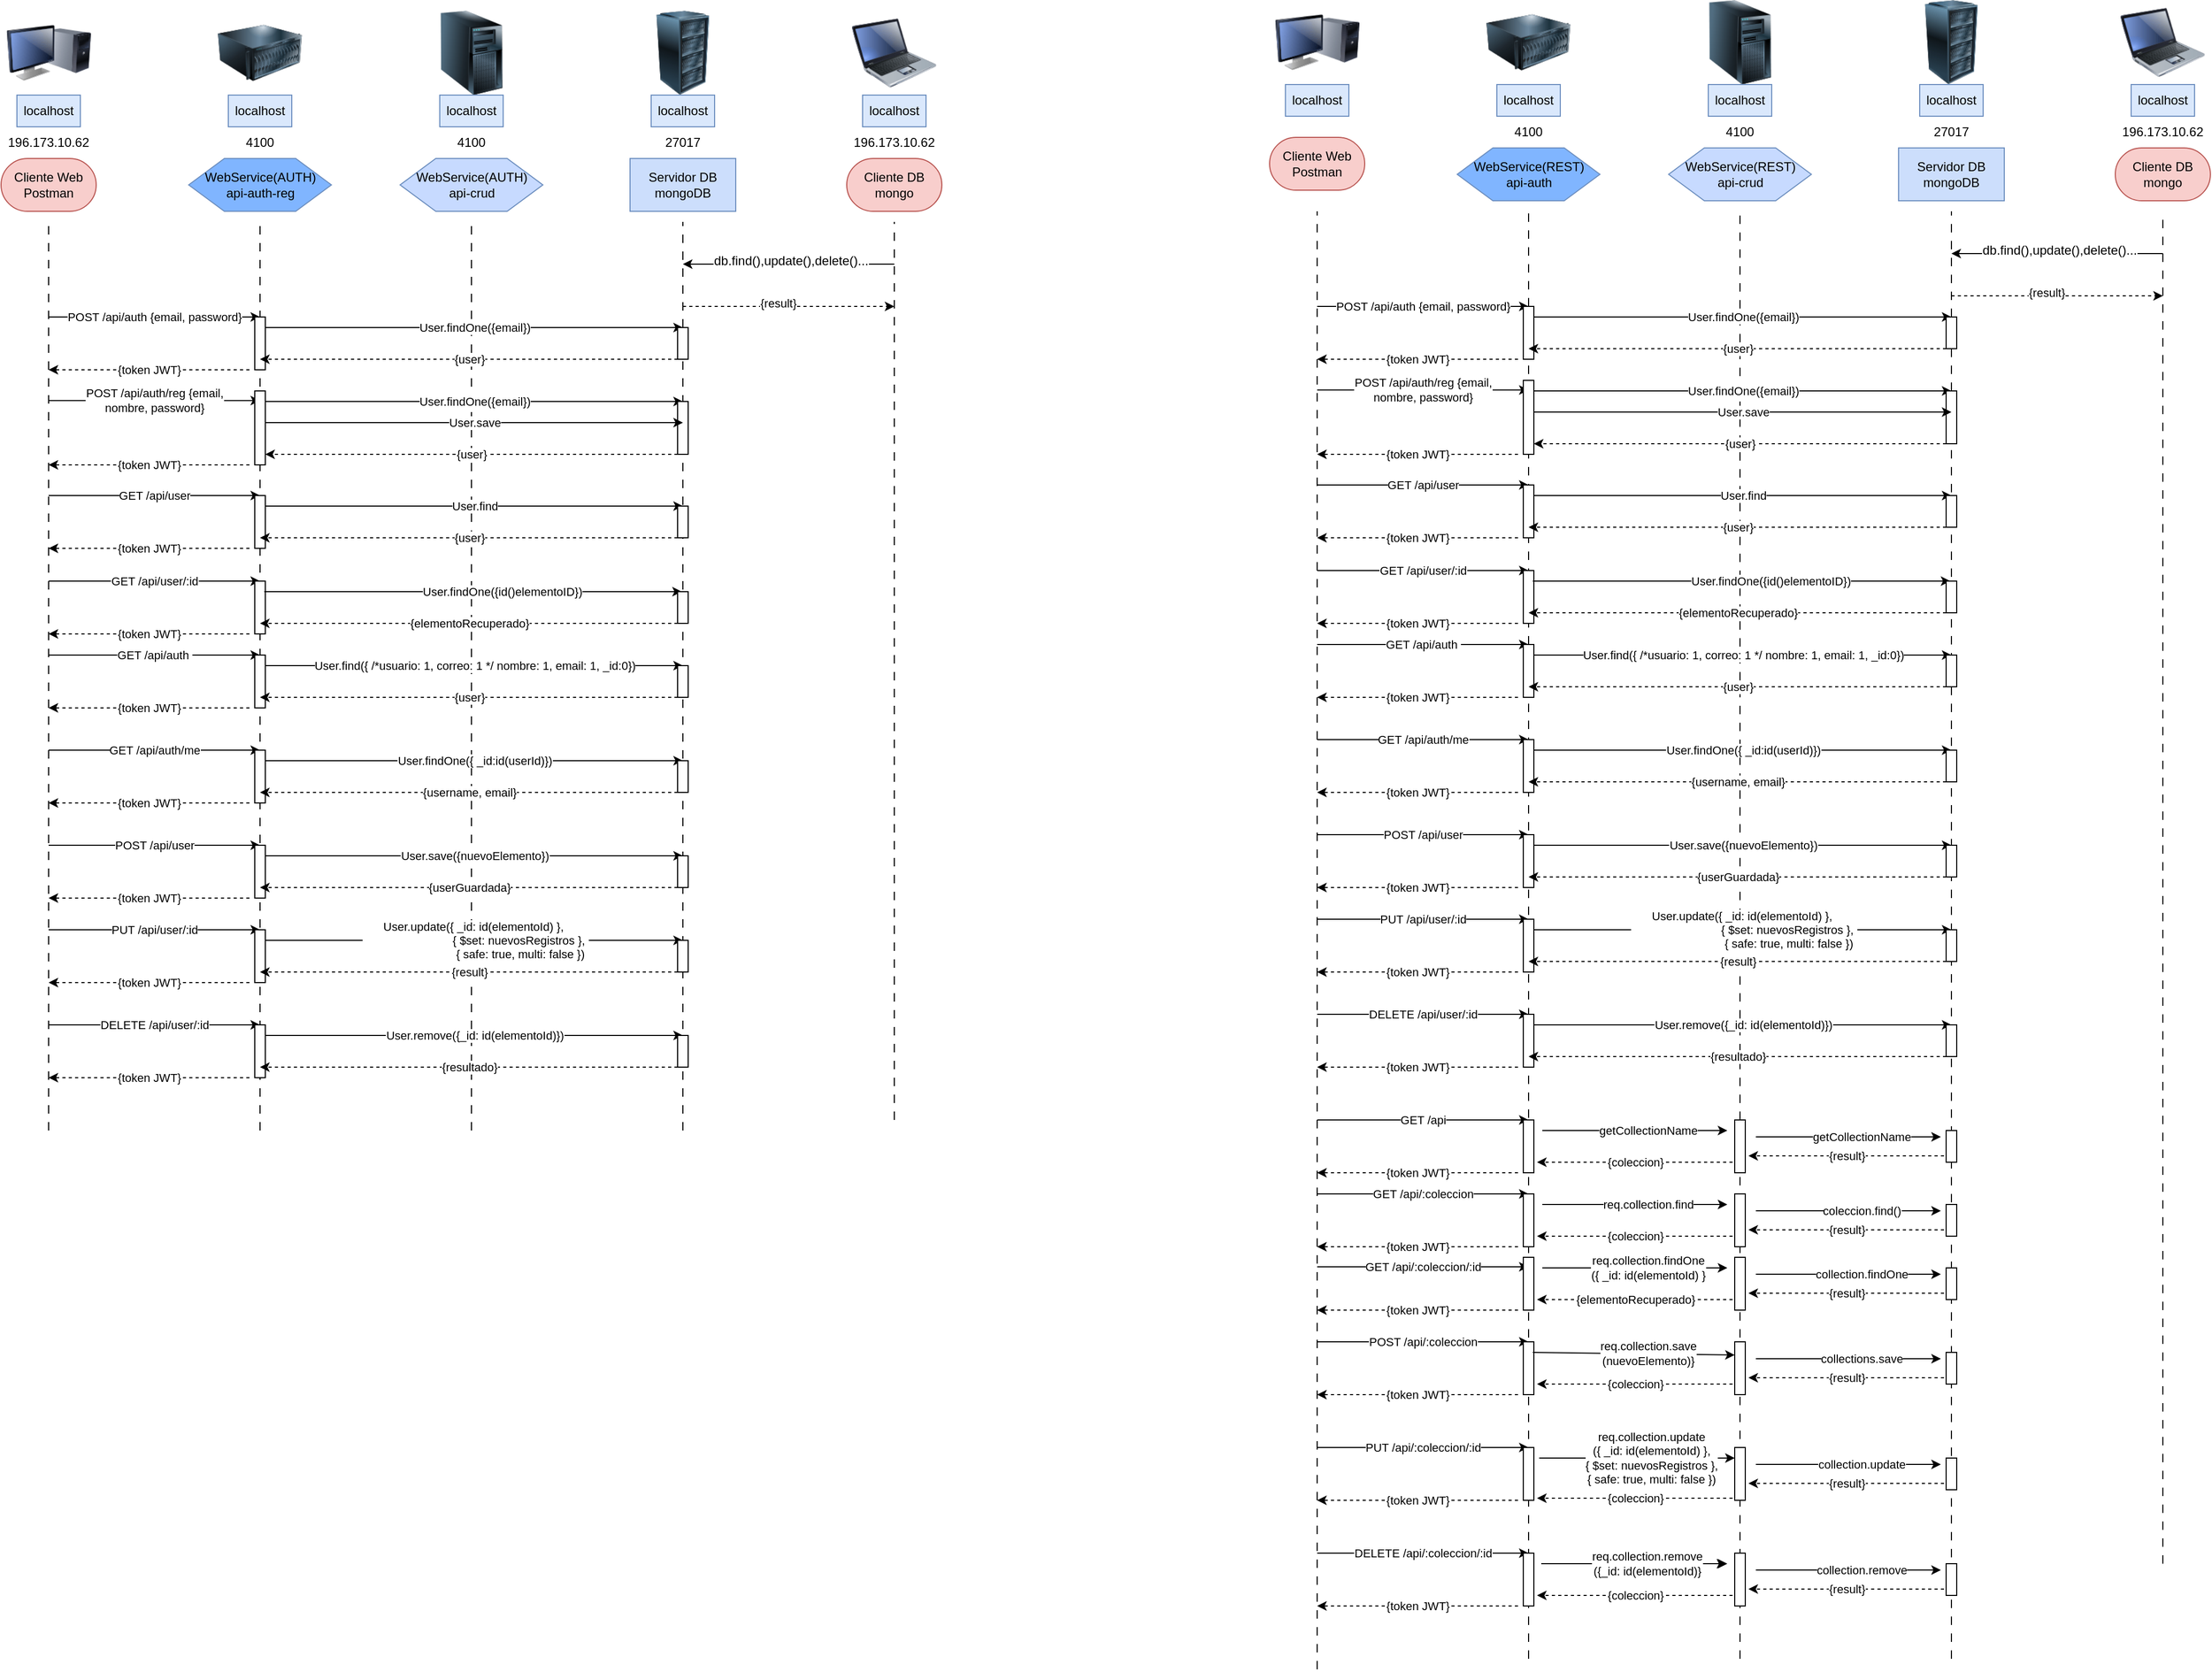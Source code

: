 <mxfile version="21.1.2" type="github">
  <diagram name="Page-1" id="2YBvvXClWsGukQMizWep">
    <mxGraphModel dx="2320" dy="2276" grid="1" gridSize="10" guides="1" tooltips="1" connect="1" arrows="1" fold="1" page="1" pageScale="1" pageWidth="850" pageHeight="1100" math="0" shadow="0">
      <root>
        <mxCell id="0" />
        <mxCell id="1" parent="0" />
        <mxCell id="aEpdDMxwcWBstpWd957g-5" value="" style="image;html=1;image=img/lib/clip_art/computers/Monitor_Tower_128x128.png" vertex="1" parent="1">
          <mxGeometry x="-40" y="40" width="80" height="80" as="geometry" />
        </mxCell>
        <mxCell id="aEpdDMxwcWBstpWd957g-6" value="" style="image;html=1;image=img/lib/clip_art/computers/Laptop_128x128.png" vertex="1" parent="1">
          <mxGeometry x="760" y="40" width="80" height="80" as="geometry" />
        </mxCell>
        <mxCell id="aEpdDMxwcWBstpWd957g-7" value="" style="image;html=1;image=img/lib/clip_art/computers/Server_Rack_128x128.png" vertex="1" parent="1">
          <mxGeometry x="560" y="40" width="80" height="80" as="geometry" />
        </mxCell>
        <mxCell id="aEpdDMxwcWBstpWd957g-9" value="" style="image;html=1;image=img/lib/clip_art/computers/Server_128x128.png" vertex="1" parent="1">
          <mxGeometry x="160" y="40" width="80" height="80" as="geometry" />
        </mxCell>
        <mxCell id="aEpdDMxwcWBstpWd957g-10" value="" style="image;html=1;image=img/lib/clip_art/computers/Server_Tower_128x128.png" vertex="1" parent="1">
          <mxGeometry x="360" y="40" width="80" height="80" as="geometry" />
        </mxCell>
        <mxCell id="aEpdDMxwcWBstpWd957g-11" value="" style="endArrow=none;dashed=1;html=1;rounded=0;dashPattern=8 8;" edge="1" parent="1">
          <mxGeometry width="50" height="50" relative="1" as="geometry">
            <mxPoint y="1100" as="sourcePoint" />
            <mxPoint y="240" as="targetPoint" />
          </mxGeometry>
        </mxCell>
        <mxCell id="aEpdDMxwcWBstpWd957g-12" value="" style="endArrow=none;dashed=1;html=1;rounded=0;dashPattern=8 8;" edge="1" parent="1">
          <mxGeometry width="50" height="50" relative="1" as="geometry">
            <mxPoint x="200" y="1100" as="sourcePoint" />
            <mxPoint x="200" y="240" as="targetPoint" />
          </mxGeometry>
        </mxCell>
        <mxCell id="aEpdDMxwcWBstpWd957g-13" value="" style="endArrow=none;dashed=1;html=1;rounded=0;dashPattern=8 8;" edge="1" parent="1">
          <mxGeometry width="50" height="50" relative="1" as="geometry">
            <mxPoint x="400" y="1100" as="sourcePoint" />
            <mxPoint x="400" y="240" as="targetPoint" />
          </mxGeometry>
        </mxCell>
        <mxCell id="aEpdDMxwcWBstpWd957g-14" value="" style="endArrow=none;dashed=1;html=1;rounded=0;dashPattern=8 8;" edge="1" parent="1" source="aEpdDMxwcWBstpWd957g-45">
          <mxGeometry width="50" height="50" relative="1" as="geometry">
            <mxPoint x="599.58" y="640" as="sourcePoint" />
            <mxPoint x="600" y="240" as="targetPoint" />
          </mxGeometry>
        </mxCell>
        <mxCell id="aEpdDMxwcWBstpWd957g-15" value="" style="endArrow=none;dashed=1;html=1;rounded=0;dashPattern=8 8;" edge="1" parent="1">
          <mxGeometry width="50" height="50" relative="1" as="geometry">
            <mxPoint x="800" y="1090" as="sourcePoint" />
            <mxPoint x="800" y="240" as="targetPoint" />
          </mxGeometry>
        </mxCell>
        <mxCell id="aEpdDMxwcWBstpWd957g-16" value="localhost" style="text;html=1;strokeColor=#6c8ebf;fillColor=#dae8fc;align=center;verticalAlign=middle;whiteSpace=wrap;rounded=0;" vertex="1" parent="1">
          <mxGeometry x="-30" y="120" width="60" height="30" as="geometry" />
        </mxCell>
        <mxCell id="aEpdDMxwcWBstpWd957g-17" value="localhost" style="text;html=1;strokeColor=#6c8ebf;fillColor=#dae8fc;align=center;verticalAlign=middle;whiteSpace=wrap;rounded=0;" vertex="1" parent="1">
          <mxGeometry x="170" y="120" width="60" height="30" as="geometry" />
        </mxCell>
        <mxCell id="aEpdDMxwcWBstpWd957g-18" value="localhost" style="text;html=1;strokeColor=#6c8ebf;fillColor=#dae8fc;align=center;verticalAlign=middle;whiteSpace=wrap;rounded=0;" vertex="1" parent="1">
          <mxGeometry x="370" y="120" width="60" height="30" as="geometry" />
        </mxCell>
        <mxCell id="aEpdDMxwcWBstpWd957g-19" value="localhost" style="text;html=1;strokeColor=#6c8ebf;fillColor=#dae8fc;align=center;verticalAlign=middle;whiteSpace=wrap;rounded=0;" vertex="1" parent="1">
          <mxGeometry x="570" y="120" width="60" height="30" as="geometry" />
        </mxCell>
        <mxCell id="aEpdDMxwcWBstpWd957g-20" value="localhost" style="text;html=1;strokeColor=#6c8ebf;fillColor=#dae8fc;align=center;verticalAlign=middle;whiteSpace=wrap;rounded=0;" vertex="1" parent="1">
          <mxGeometry x="770" y="120" width="60" height="30" as="geometry" />
        </mxCell>
        <mxCell id="aEpdDMxwcWBstpWd957g-21" value="196.173.10.62" style="text;html=1;strokeColor=none;fillColor=none;align=center;verticalAlign=middle;whiteSpace=wrap;rounded=0;" vertex="1" parent="1">
          <mxGeometry x="-45" y="150" width="90" height="30" as="geometry" />
        </mxCell>
        <mxCell id="aEpdDMxwcWBstpWd957g-22" value="4100" style="text;html=1;strokeColor=none;fillColor=none;align=center;verticalAlign=middle;whiteSpace=wrap;rounded=0;" vertex="1" parent="1">
          <mxGeometry x="155" y="150" width="90" height="30" as="geometry" />
        </mxCell>
        <mxCell id="aEpdDMxwcWBstpWd957g-23" value="4100" style="text;html=1;strokeColor=none;fillColor=none;align=center;verticalAlign=middle;whiteSpace=wrap;rounded=0;" vertex="1" parent="1">
          <mxGeometry x="355" y="150" width="90" height="30" as="geometry" />
        </mxCell>
        <mxCell id="aEpdDMxwcWBstpWd957g-24" value="27017" style="text;html=1;strokeColor=none;fillColor=none;align=center;verticalAlign=middle;whiteSpace=wrap;rounded=0;" vertex="1" parent="1">
          <mxGeometry x="555" y="150" width="90" height="30" as="geometry" />
        </mxCell>
        <mxCell id="aEpdDMxwcWBstpWd957g-25" value="196.173.10.62" style="text;html=1;strokeColor=none;fillColor=none;align=center;verticalAlign=middle;whiteSpace=wrap;rounded=0;" vertex="1" parent="1">
          <mxGeometry x="755" y="150" width="90" height="30" as="geometry" />
        </mxCell>
        <mxCell id="aEpdDMxwcWBstpWd957g-26" value="Cliente DB&lt;br&gt;mongo" style="html=1;dashed=0;whiteSpace=wrap;shape=mxgraph.dfd.start;fillColor=#f8cecc;strokeColor=#b85450;" vertex="1" parent="1">
          <mxGeometry x="755" y="180" width="90" height="50" as="geometry" />
        </mxCell>
        <mxCell id="aEpdDMxwcWBstpWd957g-27" value="Cliente Web&lt;br&gt;Postman" style="html=1;dashed=0;whiteSpace=wrap;shape=mxgraph.dfd.start;fillColor=#f8cecc;strokeColor=#b85450;" vertex="1" parent="1">
          <mxGeometry x="-45" y="180" width="90" height="50" as="geometry" />
        </mxCell>
        <mxCell id="aEpdDMxwcWBstpWd957g-28" value="WebService(AUTH)&lt;br&gt;api-crud" style="shape=hexagon;perimeter=hexagonPerimeter2;whiteSpace=wrap;html=1;size=0.25;fillColor=#C7DAFF;strokeColor=#6c8ebf;" vertex="1" parent="1">
          <mxGeometry x="332.5" y="180" width="135" height="50" as="geometry" />
        </mxCell>
        <mxCell id="aEpdDMxwcWBstpWd957g-29" value="Servidor DB&lt;br&gt;mongoDB" style="html=1;dashed=0;whiteSpace=wrap;fillColor=#CCDEFC;strokeColor=#6c8ebf;" vertex="1" parent="1">
          <mxGeometry x="550" y="180" width="100" height="50" as="geometry" />
        </mxCell>
        <mxCell id="aEpdDMxwcWBstpWd957g-30" value="WebService(AUTH)&lt;br&gt;api-auth-reg" style="shape=hexagon;perimeter=hexagonPerimeter2;whiteSpace=wrap;html=1;size=0.25;fillColor=#80b5ff;strokeColor=#6c8ebf;" vertex="1" parent="1">
          <mxGeometry x="132.5" y="180" width="135" height="50" as="geometry" />
        </mxCell>
        <mxCell id="aEpdDMxwcWBstpWd957g-31" value="" style="endArrow=classic;html=1;rounded=0;" edge="1" parent="1">
          <mxGeometry width="50" height="50" relative="1" as="geometry">
            <mxPoint x="800" y="280" as="sourcePoint" />
            <mxPoint x="600" y="280" as="targetPoint" />
            <Array as="points">
              <mxPoint x="740" y="280" />
            </Array>
          </mxGeometry>
        </mxCell>
        <mxCell id="aEpdDMxwcWBstpWd957g-32" value="&lt;font style=&quot;font-size: 12px;&quot;&gt;db.find(),update(),delete()...&lt;/font&gt;" style="edgeLabel;html=1;align=center;verticalAlign=middle;resizable=0;points=[];" vertex="1" connectable="0" parent="aEpdDMxwcWBstpWd957g-31">
          <mxGeometry x="-0.015" y="-3" relative="1" as="geometry">
            <mxPoint as="offset" />
          </mxGeometry>
        </mxCell>
        <mxCell id="aEpdDMxwcWBstpWd957g-35" value="" style="endArrow=classic;html=1;rounded=0;dashed=1;" edge="1" parent="1">
          <mxGeometry width="50" height="50" relative="1" as="geometry">
            <mxPoint x="600" y="320" as="sourcePoint" />
            <mxPoint x="800" y="320" as="targetPoint" />
            <Array as="points">
              <mxPoint x="710" y="320" />
            </Array>
          </mxGeometry>
        </mxCell>
        <mxCell id="aEpdDMxwcWBstpWd957g-37" value="{result}" style="edgeLabel;html=1;align=center;verticalAlign=middle;resizable=0;points=[];" vertex="1" connectable="0" parent="aEpdDMxwcWBstpWd957g-35">
          <mxGeometry x="-0.102" y="3" relative="1" as="geometry">
            <mxPoint as="offset" />
          </mxGeometry>
        </mxCell>
        <mxCell id="aEpdDMxwcWBstpWd957g-38" value="POST /api/auth {email, password}" style="endArrow=classic;html=1;rounded=0;" edge="1" parent="1">
          <mxGeometry width="50" height="50" relative="1" as="geometry">
            <mxPoint y="330" as="sourcePoint" />
            <mxPoint x="200" y="330" as="targetPoint" />
            <Array as="points">
              <mxPoint x="100" y="330" />
            </Array>
            <mxPoint as="offset" />
          </mxGeometry>
        </mxCell>
        <mxCell id="aEpdDMxwcWBstpWd957g-43" value="" style="rounded=0;whiteSpace=wrap;html=1;" vertex="1" parent="1">
          <mxGeometry x="195" y="330" width="10" height="50" as="geometry" />
        </mxCell>
        <mxCell id="aEpdDMxwcWBstpWd957g-44" value="User.findOne({email})" style="endArrow=classic;html=1;rounded=0;" edge="1" parent="1">
          <mxGeometry width="50" height="50" relative="1" as="geometry">
            <mxPoint x="205" y="340" as="sourcePoint" />
            <mxPoint x="600" y="340" as="targetPoint" />
            <Array as="points">
              <mxPoint x="305" y="340" />
            </Array>
            <mxPoint as="offset" />
          </mxGeometry>
        </mxCell>
        <mxCell id="aEpdDMxwcWBstpWd957g-46" value="" style="endArrow=none;dashed=1;html=1;rounded=0;dashPattern=8 8;" edge="1" parent="1" target="aEpdDMxwcWBstpWd957g-45">
          <mxGeometry width="50" height="50" relative="1" as="geometry">
            <mxPoint x="600" y="1100" as="sourcePoint" />
            <mxPoint x="600" y="240" as="targetPoint" />
          </mxGeometry>
        </mxCell>
        <mxCell id="aEpdDMxwcWBstpWd957g-45" value="" style="rounded=0;whiteSpace=wrap;html=1;" vertex="1" parent="1">
          <mxGeometry x="595" y="340" width="10" height="30" as="geometry" />
        </mxCell>
        <mxCell id="aEpdDMxwcWBstpWd957g-47" value="{user}" style="endArrow=classic;html=1;rounded=0;exitX=0;exitY=1;exitDx=0;exitDy=0;dashed=1;" edge="1" parent="1" source="aEpdDMxwcWBstpWd957g-45">
          <mxGeometry width="50" height="50" relative="1" as="geometry">
            <mxPoint x="460" y="440" as="sourcePoint" />
            <mxPoint x="200" y="370" as="targetPoint" />
          </mxGeometry>
        </mxCell>
        <mxCell id="aEpdDMxwcWBstpWd957g-49" value="{token JWT}" style="endArrow=classic;html=1;rounded=0;dashed=1;" edge="1" parent="1">
          <mxGeometry width="50" height="50" relative="1" as="geometry">
            <mxPoint x="190" y="380" as="sourcePoint" />
            <mxPoint y="380" as="targetPoint" />
          </mxGeometry>
        </mxCell>
        <mxCell id="aEpdDMxwcWBstpWd957g-50" value="POST /api/auth/reg {email, &lt;br&gt;nombre, password}" style="endArrow=classic;html=1;rounded=0;" edge="1" parent="1">
          <mxGeometry width="50" height="50" relative="1" as="geometry">
            <mxPoint y="409.17" as="sourcePoint" />
            <mxPoint x="200" y="409.17" as="targetPoint" />
            <Array as="points">
              <mxPoint x="100" y="409.17" />
            </Array>
            <mxPoint as="offset" />
          </mxGeometry>
        </mxCell>
        <mxCell id="aEpdDMxwcWBstpWd957g-51" value="" style="rounded=0;whiteSpace=wrap;html=1;" vertex="1" parent="1">
          <mxGeometry x="195" y="400" width="10" height="70" as="geometry" />
        </mxCell>
        <mxCell id="aEpdDMxwcWBstpWd957g-52" value="User.findOne({email})" style="endArrow=classic;html=1;rounded=0;" edge="1" parent="1">
          <mxGeometry x="-0.001" width="50" height="50" relative="1" as="geometry">
            <mxPoint x="205" y="410" as="sourcePoint" />
            <mxPoint x="600" y="410" as="targetPoint" />
            <Array as="points">
              <mxPoint x="305" y="410" />
            </Array>
            <mxPoint as="offset" />
          </mxGeometry>
        </mxCell>
        <mxCell id="aEpdDMxwcWBstpWd957g-53" value="" style="rounded=0;whiteSpace=wrap;html=1;" vertex="1" parent="1">
          <mxGeometry x="595" y="410" width="10" height="50" as="geometry" />
        </mxCell>
        <mxCell id="aEpdDMxwcWBstpWd957g-54" value="{user}" style="endArrow=classic;html=1;rounded=0;dashed=1;exitX=0;exitY=1;exitDx=0;exitDy=0;" edge="1" parent="1" source="aEpdDMxwcWBstpWd957g-53">
          <mxGeometry width="50" height="50" relative="1" as="geometry">
            <mxPoint x="585" y="460" as="sourcePoint" />
            <mxPoint x="205" y="460" as="targetPoint" />
            <Array as="points">
              <mxPoint x="475" y="460" />
            </Array>
          </mxGeometry>
        </mxCell>
        <mxCell id="aEpdDMxwcWBstpWd957g-55" value="{token JWT}" style="endArrow=classic;html=1;rounded=0;dashed=1;" edge="1" parent="1">
          <mxGeometry width="50" height="50" relative="1" as="geometry">
            <mxPoint x="190" y="470" as="sourcePoint" />
            <mxPoint y="470" as="targetPoint" />
          </mxGeometry>
        </mxCell>
        <mxCell id="aEpdDMxwcWBstpWd957g-57" value="User.save" style="endArrow=classic;html=1;rounded=0;" edge="1" parent="1">
          <mxGeometry x="-0.001" width="50" height="50" relative="1" as="geometry">
            <mxPoint x="205" y="430" as="sourcePoint" />
            <mxPoint x="600" y="430" as="targetPoint" />
            <Array as="points">
              <mxPoint x="305" y="430" />
            </Array>
            <mxPoint as="offset" />
          </mxGeometry>
        </mxCell>
        <mxCell id="aEpdDMxwcWBstpWd957g-63" value="GET /api/user" style="endArrow=classic;html=1;rounded=0;" edge="1" parent="1">
          <mxGeometry width="50" height="50" relative="1" as="geometry">
            <mxPoint y="499" as="sourcePoint" />
            <mxPoint x="200" y="499" as="targetPoint" />
            <Array as="points">
              <mxPoint x="100" y="499" />
            </Array>
            <mxPoint as="offset" />
          </mxGeometry>
        </mxCell>
        <mxCell id="aEpdDMxwcWBstpWd957g-64" value="" style="rounded=0;whiteSpace=wrap;html=1;" vertex="1" parent="1">
          <mxGeometry x="195" y="499" width="10" height="50" as="geometry" />
        </mxCell>
        <mxCell id="aEpdDMxwcWBstpWd957g-65" value="User.find" style="endArrow=classic;html=1;rounded=0;" edge="1" parent="1">
          <mxGeometry width="50" height="50" relative="1" as="geometry">
            <mxPoint x="205" y="509" as="sourcePoint" />
            <mxPoint x="600" y="509" as="targetPoint" />
            <Array as="points">
              <mxPoint x="305" y="509" />
            </Array>
            <mxPoint as="offset" />
          </mxGeometry>
        </mxCell>
        <mxCell id="aEpdDMxwcWBstpWd957g-66" value="" style="rounded=0;whiteSpace=wrap;html=1;" vertex="1" parent="1">
          <mxGeometry x="595" y="509" width="10" height="30" as="geometry" />
        </mxCell>
        <mxCell id="aEpdDMxwcWBstpWd957g-67" value="{user}" style="endArrow=classic;html=1;rounded=0;exitX=0;exitY=1;exitDx=0;exitDy=0;dashed=1;" edge="1" parent="1" source="aEpdDMxwcWBstpWd957g-66">
          <mxGeometry width="50" height="50" relative="1" as="geometry">
            <mxPoint x="460" y="609" as="sourcePoint" />
            <mxPoint x="200" y="539" as="targetPoint" />
          </mxGeometry>
        </mxCell>
        <mxCell id="aEpdDMxwcWBstpWd957g-68" value="{token JWT}" style="endArrow=classic;html=1;rounded=0;dashed=1;" edge="1" parent="1">
          <mxGeometry width="50" height="50" relative="1" as="geometry">
            <mxPoint x="190" y="549" as="sourcePoint" />
            <mxPoint y="549" as="targetPoint" />
          </mxGeometry>
        </mxCell>
        <mxCell id="aEpdDMxwcWBstpWd957g-69" value="GET /api/user/:id" style="endArrow=classic;html=1;rounded=0;" edge="1" parent="1">
          <mxGeometry width="50" height="50" relative="1" as="geometry">
            <mxPoint y="580" as="sourcePoint" />
            <mxPoint x="200" y="580" as="targetPoint" />
            <Array as="points">
              <mxPoint x="100" y="580" />
            </Array>
            <mxPoint as="offset" />
          </mxGeometry>
        </mxCell>
        <mxCell id="aEpdDMxwcWBstpWd957g-70" value="" style="rounded=0;whiteSpace=wrap;html=1;" vertex="1" parent="1">
          <mxGeometry x="195" y="580" width="10" height="50" as="geometry" />
        </mxCell>
        <mxCell id="aEpdDMxwcWBstpWd957g-71" value="User.findOne({id()elementoID})" style="endArrow=classic;html=1;rounded=0;" edge="1" parent="1">
          <mxGeometry x="0.138" width="50" height="50" relative="1" as="geometry">
            <mxPoint x="204" y="590" as="sourcePoint" />
            <mxPoint x="599" y="590" as="targetPoint" />
            <Array as="points">
              <mxPoint x="304" y="590" />
            </Array>
            <mxPoint as="offset" />
          </mxGeometry>
        </mxCell>
        <mxCell id="aEpdDMxwcWBstpWd957g-72" value="" style="rounded=0;whiteSpace=wrap;html=1;" vertex="1" parent="1">
          <mxGeometry x="595" y="590" width="10" height="30" as="geometry" />
        </mxCell>
        <mxCell id="aEpdDMxwcWBstpWd957g-73" value="{elementoRecuperado}" style="endArrow=classic;html=1;rounded=0;exitX=0;exitY=1;exitDx=0;exitDy=0;dashed=1;" edge="1" parent="1" source="aEpdDMxwcWBstpWd957g-72">
          <mxGeometry width="50" height="50" relative="1" as="geometry">
            <mxPoint x="460" y="690" as="sourcePoint" />
            <mxPoint x="200" y="620" as="targetPoint" />
          </mxGeometry>
        </mxCell>
        <mxCell id="aEpdDMxwcWBstpWd957g-74" value="{token JWT}" style="endArrow=classic;html=1;rounded=0;dashed=1;" edge="1" parent="1">
          <mxGeometry width="50" height="50" relative="1" as="geometry">
            <mxPoint x="190" y="630" as="sourcePoint" />
            <mxPoint y="630" as="targetPoint" />
          </mxGeometry>
        </mxCell>
        <mxCell id="aEpdDMxwcWBstpWd957g-75" value="GET /api/auth&amp;nbsp;" style="endArrow=classic;html=1;rounded=0;" edge="1" parent="1">
          <mxGeometry width="50" height="50" relative="1" as="geometry">
            <mxPoint y="650" as="sourcePoint" />
            <mxPoint x="200" y="650" as="targetPoint" />
            <Array as="points">
              <mxPoint x="100" y="650" />
            </Array>
            <mxPoint as="offset" />
          </mxGeometry>
        </mxCell>
        <mxCell id="aEpdDMxwcWBstpWd957g-76" value="" style="rounded=0;whiteSpace=wrap;html=1;" vertex="1" parent="1">
          <mxGeometry x="195" y="650" width="10" height="50" as="geometry" />
        </mxCell>
        <mxCell id="aEpdDMxwcWBstpWd957g-77" value="User.find({ /*usuario: 1, correo: 1 */ nombre: 1, email: 1, _id:0})" style="endArrow=classic;html=1;rounded=0;" edge="1" parent="1">
          <mxGeometry width="50" height="50" relative="1" as="geometry">
            <mxPoint x="205" y="660" as="sourcePoint" />
            <mxPoint x="600" y="660" as="targetPoint" />
            <Array as="points">
              <mxPoint x="305" y="660" />
            </Array>
            <mxPoint as="offset" />
          </mxGeometry>
        </mxCell>
        <mxCell id="aEpdDMxwcWBstpWd957g-78" value="" style="rounded=0;whiteSpace=wrap;html=1;" vertex="1" parent="1">
          <mxGeometry x="595" y="660" width="10" height="30" as="geometry" />
        </mxCell>
        <mxCell id="aEpdDMxwcWBstpWd957g-79" value="{user}" style="endArrow=classic;html=1;rounded=0;exitX=0;exitY=1;exitDx=0;exitDy=0;dashed=1;" edge="1" parent="1" source="aEpdDMxwcWBstpWd957g-78">
          <mxGeometry width="50" height="50" relative="1" as="geometry">
            <mxPoint x="460" y="760" as="sourcePoint" />
            <mxPoint x="200" y="690" as="targetPoint" />
          </mxGeometry>
        </mxCell>
        <mxCell id="aEpdDMxwcWBstpWd957g-80" value="{token JWT}" style="endArrow=classic;html=1;rounded=0;dashed=1;" edge="1" parent="1">
          <mxGeometry width="50" height="50" relative="1" as="geometry">
            <mxPoint x="190" y="700" as="sourcePoint" />
            <mxPoint y="700" as="targetPoint" />
          </mxGeometry>
        </mxCell>
        <mxCell id="aEpdDMxwcWBstpWd957g-81" value="GET /api/auth/me" style="endArrow=classic;html=1;rounded=0;" edge="1" parent="1">
          <mxGeometry width="50" height="50" relative="1" as="geometry">
            <mxPoint y="740" as="sourcePoint" />
            <mxPoint x="200" y="740" as="targetPoint" />
            <Array as="points">
              <mxPoint x="100" y="740" />
            </Array>
            <mxPoint as="offset" />
          </mxGeometry>
        </mxCell>
        <mxCell id="aEpdDMxwcWBstpWd957g-82" value="" style="rounded=0;whiteSpace=wrap;html=1;" vertex="1" parent="1">
          <mxGeometry x="195" y="740" width="10" height="50" as="geometry" />
        </mxCell>
        <mxCell id="aEpdDMxwcWBstpWd957g-83" value="User.findOne({ _id:id(userId)})" style="endArrow=classic;html=1;rounded=0;" edge="1" parent="1">
          <mxGeometry x="-0.001" width="50" height="50" relative="1" as="geometry">
            <mxPoint x="205" y="750" as="sourcePoint" />
            <mxPoint x="600" y="750" as="targetPoint" />
            <Array as="points">
              <mxPoint x="305" y="750" />
            </Array>
            <mxPoint as="offset" />
          </mxGeometry>
        </mxCell>
        <mxCell id="aEpdDMxwcWBstpWd957g-84" value="" style="rounded=0;whiteSpace=wrap;html=1;" vertex="1" parent="1">
          <mxGeometry x="595" y="750" width="10" height="30" as="geometry" />
        </mxCell>
        <mxCell id="aEpdDMxwcWBstpWd957g-85" value="{username, email}" style="endArrow=classic;html=1;rounded=0;exitX=0;exitY=1;exitDx=0;exitDy=0;dashed=1;" edge="1" parent="1">
          <mxGeometry width="50" height="50" relative="1" as="geometry">
            <mxPoint x="595" y="780" as="sourcePoint" />
            <mxPoint x="200" y="780" as="targetPoint" />
          </mxGeometry>
        </mxCell>
        <mxCell id="aEpdDMxwcWBstpWd957g-86" value="{token JWT}" style="endArrow=classic;html=1;rounded=0;dashed=1;" edge="1" parent="1">
          <mxGeometry width="50" height="50" relative="1" as="geometry">
            <mxPoint x="190" y="790" as="sourcePoint" />
            <mxPoint y="790" as="targetPoint" />
          </mxGeometry>
        </mxCell>
        <mxCell id="aEpdDMxwcWBstpWd957g-87" value="POST /api/user" style="endArrow=classic;html=1;rounded=0;" edge="1" parent="1">
          <mxGeometry width="50" height="50" relative="1" as="geometry">
            <mxPoint y="830" as="sourcePoint" />
            <mxPoint x="200" y="830" as="targetPoint" />
            <Array as="points">
              <mxPoint x="100" y="830" />
            </Array>
            <mxPoint as="offset" />
          </mxGeometry>
        </mxCell>
        <mxCell id="aEpdDMxwcWBstpWd957g-88" value="" style="rounded=0;whiteSpace=wrap;html=1;" vertex="1" parent="1">
          <mxGeometry x="195" y="830" width="10" height="50" as="geometry" />
        </mxCell>
        <mxCell id="aEpdDMxwcWBstpWd957g-89" value="User.save({nuevoElemento})" style="endArrow=classic;html=1;rounded=0;" edge="1" parent="1">
          <mxGeometry width="50" height="50" relative="1" as="geometry">
            <mxPoint x="205" y="840" as="sourcePoint" />
            <mxPoint x="600" y="840" as="targetPoint" />
            <Array as="points">
              <mxPoint x="305" y="840" />
            </Array>
            <mxPoint as="offset" />
          </mxGeometry>
        </mxCell>
        <mxCell id="aEpdDMxwcWBstpWd957g-90" value="" style="rounded=0;whiteSpace=wrap;html=1;" vertex="1" parent="1">
          <mxGeometry x="595" y="840" width="10" height="30" as="geometry" />
        </mxCell>
        <mxCell id="aEpdDMxwcWBstpWd957g-91" value="{userGuardada}" style="endArrow=classic;html=1;rounded=0;exitX=0;exitY=1;exitDx=0;exitDy=0;dashed=1;" edge="1" parent="1" source="aEpdDMxwcWBstpWd957g-90">
          <mxGeometry width="50" height="50" relative="1" as="geometry">
            <mxPoint x="460" y="940" as="sourcePoint" />
            <mxPoint x="200" y="870" as="targetPoint" />
          </mxGeometry>
        </mxCell>
        <mxCell id="aEpdDMxwcWBstpWd957g-92" value="{token JWT}" style="endArrow=classic;html=1;rounded=0;dashed=1;" edge="1" parent="1">
          <mxGeometry width="50" height="50" relative="1" as="geometry">
            <mxPoint x="190" y="880" as="sourcePoint" />
            <mxPoint y="880" as="targetPoint" />
          </mxGeometry>
        </mxCell>
        <mxCell id="aEpdDMxwcWBstpWd957g-93" value="PUT /api/user/:id" style="endArrow=classic;html=1;rounded=0;" edge="1" parent="1">
          <mxGeometry width="50" height="50" relative="1" as="geometry">
            <mxPoint y="910" as="sourcePoint" />
            <mxPoint x="200" y="910" as="targetPoint" />
            <Array as="points">
              <mxPoint x="100" y="910" />
            </Array>
            <mxPoint as="offset" />
          </mxGeometry>
        </mxCell>
        <mxCell id="aEpdDMxwcWBstpWd957g-94" value="" style="rounded=0;whiteSpace=wrap;html=1;" vertex="1" parent="1">
          <mxGeometry x="195" y="910" width="10" height="50" as="geometry" />
        </mxCell>
        <mxCell id="aEpdDMxwcWBstpWd957g-95" value="User.update({ _id: id(elementoId) },&amp;nbsp;&lt;div&gt;&amp;nbsp; &amp;nbsp; &amp;nbsp; &amp;nbsp; &amp;nbsp; &amp;nbsp; &amp;nbsp; &amp;nbsp; &amp;nbsp; &amp;nbsp; &amp;nbsp; &amp;nbsp; &amp;nbsp; &amp;nbsp; { $set: nuevosRegistros },&amp;nbsp;&lt;/div&gt;&amp;nbsp; &amp;nbsp; &amp;nbsp; &amp;nbsp; &amp;nbsp; &amp;nbsp; &amp;nbsp; &amp;nbsp; &amp;nbsp; &amp;nbsp; &amp;nbsp; &amp;nbsp; &amp;nbsp; &amp;nbsp; { safe: true, multi: false })" style="endArrow=classic;html=1;rounded=0;" edge="1" parent="1">
          <mxGeometry width="50" height="50" relative="1" as="geometry">
            <mxPoint x="205" y="920" as="sourcePoint" />
            <mxPoint x="600" y="920" as="targetPoint" />
            <Array as="points">
              <mxPoint x="305" y="920" />
            </Array>
            <mxPoint as="offset" />
          </mxGeometry>
        </mxCell>
        <mxCell id="aEpdDMxwcWBstpWd957g-96" value="" style="rounded=0;whiteSpace=wrap;html=1;" vertex="1" parent="1">
          <mxGeometry x="595" y="920" width="10" height="30" as="geometry" />
        </mxCell>
        <mxCell id="aEpdDMxwcWBstpWd957g-97" value="{result}" style="endArrow=classic;html=1;rounded=0;exitX=0;exitY=1;exitDx=0;exitDy=0;dashed=1;" edge="1" parent="1" source="aEpdDMxwcWBstpWd957g-96">
          <mxGeometry width="50" height="50" relative="1" as="geometry">
            <mxPoint x="460" y="1020" as="sourcePoint" />
            <mxPoint x="200" y="950" as="targetPoint" />
          </mxGeometry>
        </mxCell>
        <mxCell id="aEpdDMxwcWBstpWd957g-98" value="{token JWT}" style="endArrow=classic;html=1;rounded=0;dashed=1;" edge="1" parent="1">
          <mxGeometry width="50" height="50" relative="1" as="geometry">
            <mxPoint x="190" y="960" as="sourcePoint" />
            <mxPoint y="960" as="targetPoint" />
          </mxGeometry>
        </mxCell>
        <mxCell id="aEpdDMxwcWBstpWd957g-99" value="DELETE /api/user/:id" style="endArrow=classic;html=1;rounded=0;" edge="1" parent="1">
          <mxGeometry width="50" height="50" relative="1" as="geometry">
            <mxPoint y="1000" as="sourcePoint" />
            <mxPoint x="200" y="1000" as="targetPoint" />
            <Array as="points">
              <mxPoint x="100" y="1000" />
            </Array>
            <mxPoint as="offset" />
          </mxGeometry>
        </mxCell>
        <mxCell id="aEpdDMxwcWBstpWd957g-100" value="" style="rounded=0;whiteSpace=wrap;html=1;" vertex="1" parent="1">
          <mxGeometry x="195" y="1000" width="10" height="50" as="geometry" />
        </mxCell>
        <mxCell id="aEpdDMxwcWBstpWd957g-101" value="User.remove({_id: id(elementoId)})" style="endArrow=classic;html=1;rounded=0;" edge="1" parent="1">
          <mxGeometry x="-0.001" width="50" height="50" relative="1" as="geometry">
            <mxPoint x="205" y="1010" as="sourcePoint" />
            <mxPoint x="600" y="1010" as="targetPoint" />
            <Array as="points">
              <mxPoint x="305" y="1010" />
            </Array>
            <mxPoint as="offset" />
          </mxGeometry>
        </mxCell>
        <mxCell id="aEpdDMxwcWBstpWd957g-102" value="" style="rounded=0;whiteSpace=wrap;html=1;" vertex="1" parent="1">
          <mxGeometry x="595" y="1010" width="10" height="30" as="geometry" />
        </mxCell>
        <mxCell id="aEpdDMxwcWBstpWd957g-103" value="{resultado}" style="endArrow=classic;html=1;rounded=0;exitX=0;exitY=1;exitDx=0;exitDy=0;dashed=1;" edge="1" parent="1">
          <mxGeometry width="50" height="50" relative="1" as="geometry">
            <mxPoint x="595" y="1040" as="sourcePoint" />
            <mxPoint x="200" y="1040" as="targetPoint" />
          </mxGeometry>
        </mxCell>
        <mxCell id="aEpdDMxwcWBstpWd957g-104" value="{token JWT}" style="endArrow=classic;html=1;rounded=0;dashed=1;" edge="1" parent="1">
          <mxGeometry width="50" height="50" relative="1" as="geometry">
            <mxPoint x="190" y="1050" as="sourcePoint" />
            <mxPoint y="1050" as="targetPoint" />
          </mxGeometry>
        </mxCell>
        <mxCell id="aEpdDMxwcWBstpWd957g-123" value="" style="image;html=1;image=img/lib/clip_art/computers/Monitor_Tower_128x128.png" vertex="1" parent="1">
          <mxGeometry x="1160" y="30" width="80" height="80" as="geometry" />
        </mxCell>
        <mxCell id="aEpdDMxwcWBstpWd957g-124" value="" style="image;html=1;image=img/lib/clip_art/computers/Laptop_128x128.png" vertex="1" parent="1">
          <mxGeometry x="1960" y="30" width="80" height="80" as="geometry" />
        </mxCell>
        <mxCell id="aEpdDMxwcWBstpWd957g-125" value="" style="image;html=1;image=img/lib/clip_art/computers/Server_Rack_128x128.png" vertex="1" parent="1">
          <mxGeometry x="1760" y="30" width="80" height="80" as="geometry" />
        </mxCell>
        <mxCell id="aEpdDMxwcWBstpWd957g-126" value="" style="image;html=1;image=img/lib/clip_art/computers/Server_128x128.png" vertex="1" parent="1">
          <mxGeometry x="1360" y="30" width="80" height="80" as="geometry" />
        </mxCell>
        <mxCell id="aEpdDMxwcWBstpWd957g-127" value="" style="image;html=1;image=img/lib/clip_art/computers/Server_Tower_128x128.png" vertex="1" parent="1">
          <mxGeometry x="1560" y="30" width="80" height="80" as="geometry" />
        </mxCell>
        <mxCell id="aEpdDMxwcWBstpWd957g-128" value="" style="endArrow=none;dashed=1;html=1;rounded=0;dashPattern=8 8;" edge="1" parent="1">
          <mxGeometry width="50" height="50" relative="1" as="geometry">
            <mxPoint x="1200" y="1610" as="sourcePoint" />
            <mxPoint x="1200" y="230" as="targetPoint" />
          </mxGeometry>
        </mxCell>
        <mxCell id="aEpdDMxwcWBstpWd957g-129" value="" style="endArrow=none;dashed=1;html=1;rounded=0;dashPattern=8 8;" edge="1" parent="1">
          <mxGeometry width="50" height="50" relative="1" as="geometry">
            <mxPoint x="1400" y="1600" as="sourcePoint" />
            <mxPoint x="1400" y="230" as="targetPoint" />
          </mxGeometry>
        </mxCell>
        <mxCell id="aEpdDMxwcWBstpWd957g-130" value="" style="endArrow=none;dashed=1;html=1;rounded=0;dashPattern=8 8;" edge="1" parent="1" source="aEpdDMxwcWBstpWd957g-207">
          <mxGeometry width="50" height="50" relative="1" as="geometry">
            <mxPoint x="1600" y="1510" as="sourcePoint" />
            <mxPoint x="1600" y="230" as="targetPoint" />
          </mxGeometry>
        </mxCell>
        <mxCell id="aEpdDMxwcWBstpWd957g-131" value="" style="endArrow=none;dashed=1;html=1;rounded=0;dashPattern=8 8;" edge="1" parent="1" source="aEpdDMxwcWBstpWd957g-154">
          <mxGeometry width="50" height="50" relative="1" as="geometry">
            <mxPoint x="1799.58" y="630" as="sourcePoint" />
            <mxPoint x="1800" y="230" as="targetPoint" />
          </mxGeometry>
        </mxCell>
        <mxCell id="aEpdDMxwcWBstpWd957g-132" value="" style="endArrow=none;dashed=1;html=1;rounded=0;dashPattern=8 8;" edge="1" parent="1">
          <mxGeometry width="50" height="50" relative="1" as="geometry">
            <mxPoint x="2000" y="1510" as="sourcePoint" />
            <mxPoint x="2000" y="230" as="targetPoint" />
          </mxGeometry>
        </mxCell>
        <mxCell id="aEpdDMxwcWBstpWd957g-133" value="localhost" style="text;html=1;strokeColor=#6c8ebf;fillColor=#dae8fc;align=center;verticalAlign=middle;whiteSpace=wrap;rounded=0;" vertex="1" parent="1">
          <mxGeometry x="1170" y="110" width="60" height="30" as="geometry" />
        </mxCell>
        <mxCell id="aEpdDMxwcWBstpWd957g-134" value="localhost" style="text;html=1;strokeColor=#6c8ebf;fillColor=#dae8fc;align=center;verticalAlign=middle;whiteSpace=wrap;rounded=0;" vertex="1" parent="1">
          <mxGeometry x="1370" y="110" width="60" height="30" as="geometry" />
        </mxCell>
        <mxCell id="aEpdDMxwcWBstpWd957g-135" value="localhost" style="text;html=1;strokeColor=#6c8ebf;fillColor=#dae8fc;align=center;verticalAlign=middle;whiteSpace=wrap;rounded=0;" vertex="1" parent="1">
          <mxGeometry x="1570" y="110" width="60" height="30" as="geometry" />
        </mxCell>
        <mxCell id="aEpdDMxwcWBstpWd957g-136" value="localhost" style="text;html=1;strokeColor=#6c8ebf;fillColor=#dae8fc;align=center;verticalAlign=middle;whiteSpace=wrap;rounded=0;" vertex="1" parent="1">
          <mxGeometry x="1770" y="110" width="60" height="30" as="geometry" />
        </mxCell>
        <mxCell id="aEpdDMxwcWBstpWd957g-137" value="localhost" style="text;html=1;strokeColor=#6c8ebf;fillColor=#dae8fc;align=center;verticalAlign=middle;whiteSpace=wrap;rounded=0;" vertex="1" parent="1">
          <mxGeometry x="1970" y="110" width="60" height="30" as="geometry" />
        </mxCell>
        <mxCell id="aEpdDMxwcWBstpWd957g-138" value="4100" style="text;html=1;strokeColor=none;fillColor=none;align=center;verticalAlign=middle;whiteSpace=wrap;rounded=0;" vertex="1" parent="1">
          <mxGeometry x="1355" y="140" width="90" height="30" as="geometry" />
        </mxCell>
        <mxCell id="aEpdDMxwcWBstpWd957g-139" value="4100" style="text;html=1;strokeColor=none;fillColor=none;align=center;verticalAlign=middle;whiteSpace=wrap;rounded=0;" vertex="1" parent="1">
          <mxGeometry x="1555" y="140" width="90" height="30" as="geometry" />
        </mxCell>
        <mxCell id="aEpdDMxwcWBstpWd957g-140" value="27017" style="text;html=1;strokeColor=none;fillColor=none;align=center;verticalAlign=middle;whiteSpace=wrap;rounded=0;" vertex="1" parent="1">
          <mxGeometry x="1755" y="140" width="90" height="30" as="geometry" />
        </mxCell>
        <mxCell id="aEpdDMxwcWBstpWd957g-141" value="196.173.10.62" style="text;html=1;strokeColor=none;fillColor=none;align=center;verticalAlign=middle;whiteSpace=wrap;rounded=0;" vertex="1" parent="1">
          <mxGeometry x="1955" y="140" width="90" height="30" as="geometry" />
        </mxCell>
        <mxCell id="aEpdDMxwcWBstpWd957g-142" value="Cliente DB&lt;br&gt;mongo" style="html=1;dashed=0;whiteSpace=wrap;shape=mxgraph.dfd.start;fillColor=#f8cecc;strokeColor=#b85450;" vertex="1" parent="1">
          <mxGeometry x="1955" y="170" width="90" height="50" as="geometry" />
        </mxCell>
        <mxCell id="aEpdDMxwcWBstpWd957g-143" value="WebService(REST)&lt;br&gt;api-crud" style="shape=hexagon;perimeter=hexagonPerimeter2;whiteSpace=wrap;html=1;size=0.25;fillColor=#C7DAFF;strokeColor=#6c8ebf;" vertex="1" parent="1">
          <mxGeometry x="1532.5" y="170" width="135" height="50" as="geometry" />
        </mxCell>
        <mxCell id="aEpdDMxwcWBstpWd957g-144" value="Servidor DB&lt;br&gt;mongoDB" style="html=1;dashed=0;whiteSpace=wrap;fillColor=#CCDEFC;strokeColor=#6c8ebf;" vertex="1" parent="1">
          <mxGeometry x="1750" y="170" width="100" height="50" as="geometry" />
        </mxCell>
        <mxCell id="aEpdDMxwcWBstpWd957g-145" value="WebService(REST)&lt;br&gt;api-auth" style="shape=hexagon;perimeter=hexagonPerimeter2;whiteSpace=wrap;html=1;size=0.25;fillColor=#80b5ff;strokeColor=#6c8ebf;" vertex="1" parent="1">
          <mxGeometry x="1332.5" y="170" width="135" height="50" as="geometry" />
        </mxCell>
        <mxCell id="aEpdDMxwcWBstpWd957g-146" value="" style="endArrow=classic;html=1;rounded=0;" edge="1" parent="1">
          <mxGeometry width="50" height="50" relative="1" as="geometry">
            <mxPoint x="2000" y="270" as="sourcePoint" />
            <mxPoint x="1800" y="270" as="targetPoint" />
            <Array as="points">
              <mxPoint x="1940" y="270" />
            </Array>
          </mxGeometry>
        </mxCell>
        <mxCell id="aEpdDMxwcWBstpWd957g-147" value="&lt;font style=&quot;font-size: 12px;&quot;&gt;db.find(),update(),delete()...&lt;/font&gt;" style="edgeLabel;html=1;align=center;verticalAlign=middle;resizable=0;points=[];" vertex="1" connectable="0" parent="aEpdDMxwcWBstpWd957g-146">
          <mxGeometry x="-0.015" y="-3" relative="1" as="geometry">
            <mxPoint as="offset" />
          </mxGeometry>
        </mxCell>
        <mxCell id="aEpdDMxwcWBstpWd957g-148" value="" style="endArrow=classic;html=1;rounded=0;dashed=1;" edge="1" parent="1">
          <mxGeometry width="50" height="50" relative="1" as="geometry">
            <mxPoint x="1800" y="310" as="sourcePoint" />
            <mxPoint x="2000" y="310" as="targetPoint" />
            <Array as="points">
              <mxPoint x="1910" y="310" />
            </Array>
          </mxGeometry>
        </mxCell>
        <mxCell id="aEpdDMxwcWBstpWd957g-149" value="{result}" style="edgeLabel;html=1;align=center;verticalAlign=middle;resizable=0;points=[];" vertex="1" connectable="0" parent="aEpdDMxwcWBstpWd957g-148">
          <mxGeometry x="-0.102" y="3" relative="1" as="geometry">
            <mxPoint as="offset" />
          </mxGeometry>
        </mxCell>
        <mxCell id="aEpdDMxwcWBstpWd957g-150" value="POST /api/auth {email, password}" style="endArrow=classic;html=1;rounded=0;" edge="1" parent="1">
          <mxGeometry width="50" height="50" relative="1" as="geometry">
            <mxPoint x="1200" y="320" as="sourcePoint" />
            <mxPoint x="1400" y="320" as="targetPoint" />
            <Array as="points">
              <mxPoint x="1300" y="320" />
            </Array>
            <mxPoint as="offset" />
          </mxGeometry>
        </mxCell>
        <mxCell id="aEpdDMxwcWBstpWd957g-151" value="" style="rounded=0;whiteSpace=wrap;html=1;" vertex="1" parent="1">
          <mxGeometry x="1395" y="320" width="10" height="50" as="geometry" />
        </mxCell>
        <mxCell id="aEpdDMxwcWBstpWd957g-152" value="User.findOne({email})" style="endArrow=classic;html=1;rounded=0;" edge="1" parent="1">
          <mxGeometry width="50" height="50" relative="1" as="geometry">
            <mxPoint x="1405" y="330" as="sourcePoint" />
            <mxPoint x="1800" y="330" as="targetPoint" />
            <Array as="points">
              <mxPoint x="1505" y="330" />
            </Array>
            <mxPoint as="offset" />
          </mxGeometry>
        </mxCell>
        <mxCell id="aEpdDMxwcWBstpWd957g-153" value="" style="endArrow=none;dashed=1;html=1;rounded=0;dashPattern=8 8;" edge="1" parent="1" target="aEpdDMxwcWBstpWd957g-154">
          <mxGeometry width="50" height="50" relative="1" as="geometry">
            <mxPoint x="1800" y="1600" as="sourcePoint" />
            <mxPoint x="1800" y="230" as="targetPoint" />
          </mxGeometry>
        </mxCell>
        <mxCell id="aEpdDMxwcWBstpWd957g-154" value="" style="rounded=0;whiteSpace=wrap;html=1;" vertex="1" parent="1">
          <mxGeometry x="1795" y="330" width="10" height="30" as="geometry" />
        </mxCell>
        <mxCell id="aEpdDMxwcWBstpWd957g-155" value="{user}" style="endArrow=classic;html=1;rounded=0;exitX=0;exitY=1;exitDx=0;exitDy=0;dashed=1;" edge="1" parent="1" source="aEpdDMxwcWBstpWd957g-154">
          <mxGeometry width="50" height="50" relative="1" as="geometry">
            <mxPoint x="1660" y="430" as="sourcePoint" />
            <mxPoint x="1400" y="360" as="targetPoint" />
          </mxGeometry>
        </mxCell>
        <mxCell id="aEpdDMxwcWBstpWd957g-156" value="{token JWT}" style="endArrow=classic;html=1;rounded=0;dashed=1;" edge="1" parent="1">
          <mxGeometry width="50" height="50" relative="1" as="geometry">
            <mxPoint x="1390" y="370" as="sourcePoint" />
            <mxPoint x="1200" y="370" as="targetPoint" />
          </mxGeometry>
        </mxCell>
        <mxCell id="aEpdDMxwcWBstpWd957g-157" value="POST /api/auth/reg {email, &lt;br&gt;nombre, password}" style="endArrow=classic;html=1;rounded=0;" edge="1" parent="1">
          <mxGeometry width="50" height="50" relative="1" as="geometry">
            <mxPoint x="1200" y="399.17" as="sourcePoint" />
            <mxPoint x="1400" y="399.17" as="targetPoint" />
            <Array as="points">
              <mxPoint x="1300" y="399.17" />
            </Array>
            <mxPoint as="offset" />
          </mxGeometry>
        </mxCell>
        <mxCell id="aEpdDMxwcWBstpWd957g-158" value="" style="rounded=0;whiteSpace=wrap;html=1;" vertex="1" parent="1">
          <mxGeometry x="1395" y="390" width="10" height="70" as="geometry" />
        </mxCell>
        <mxCell id="aEpdDMxwcWBstpWd957g-159" value="User.findOne({email})" style="endArrow=classic;html=1;rounded=0;" edge="1" parent="1">
          <mxGeometry x="-0.001" width="50" height="50" relative="1" as="geometry">
            <mxPoint x="1405" y="400" as="sourcePoint" />
            <mxPoint x="1800" y="400" as="targetPoint" />
            <Array as="points">
              <mxPoint x="1505" y="400" />
            </Array>
            <mxPoint as="offset" />
          </mxGeometry>
        </mxCell>
        <mxCell id="aEpdDMxwcWBstpWd957g-160" value="" style="rounded=0;whiteSpace=wrap;html=1;" vertex="1" parent="1">
          <mxGeometry x="1795" y="400" width="10" height="50" as="geometry" />
        </mxCell>
        <mxCell id="aEpdDMxwcWBstpWd957g-161" value="{user}" style="endArrow=classic;html=1;rounded=0;dashed=1;exitX=0;exitY=1;exitDx=0;exitDy=0;" edge="1" parent="1" source="aEpdDMxwcWBstpWd957g-160">
          <mxGeometry width="50" height="50" relative="1" as="geometry">
            <mxPoint x="1785" y="450" as="sourcePoint" />
            <mxPoint x="1405" y="450" as="targetPoint" />
            <Array as="points">
              <mxPoint x="1675" y="450" />
            </Array>
          </mxGeometry>
        </mxCell>
        <mxCell id="aEpdDMxwcWBstpWd957g-162" value="{token JWT}" style="endArrow=classic;html=1;rounded=0;dashed=1;" edge="1" parent="1">
          <mxGeometry width="50" height="50" relative="1" as="geometry">
            <mxPoint x="1390" y="460" as="sourcePoint" />
            <mxPoint x="1200" y="460" as="targetPoint" />
          </mxGeometry>
        </mxCell>
        <mxCell id="aEpdDMxwcWBstpWd957g-163" value="User.save" style="endArrow=classic;html=1;rounded=0;" edge="1" parent="1">
          <mxGeometry x="-0.001" width="50" height="50" relative="1" as="geometry">
            <mxPoint x="1405" y="420" as="sourcePoint" />
            <mxPoint x="1800" y="420" as="targetPoint" />
            <Array as="points">
              <mxPoint x="1505" y="420" />
            </Array>
            <mxPoint as="offset" />
          </mxGeometry>
        </mxCell>
        <mxCell id="aEpdDMxwcWBstpWd957g-164" value="GET /api/user" style="endArrow=classic;html=1;rounded=0;" edge="1" parent="1">
          <mxGeometry width="50" height="50" relative="1" as="geometry">
            <mxPoint x="1200" y="489" as="sourcePoint" />
            <mxPoint x="1400" y="489" as="targetPoint" />
            <Array as="points">
              <mxPoint x="1300" y="489" />
            </Array>
            <mxPoint as="offset" />
          </mxGeometry>
        </mxCell>
        <mxCell id="aEpdDMxwcWBstpWd957g-165" value="" style="rounded=0;whiteSpace=wrap;html=1;" vertex="1" parent="1">
          <mxGeometry x="1395" y="489" width="10" height="50" as="geometry" />
        </mxCell>
        <mxCell id="aEpdDMxwcWBstpWd957g-166" value="User.find" style="endArrow=classic;html=1;rounded=0;" edge="1" parent="1">
          <mxGeometry width="50" height="50" relative="1" as="geometry">
            <mxPoint x="1405" y="499" as="sourcePoint" />
            <mxPoint x="1800" y="499" as="targetPoint" />
            <Array as="points">
              <mxPoint x="1505" y="499" />
            </Array>
            <mxPoint as="offset" />
          </mxGeometry>
        </mxCell>
        <mxCell id="aEpdDMxwcWBstpWd957g-167" value="" style="rounded=0;whiteSpace=wrap;html=1;" vertex="1" parent="1">
          <mxGeometry x="1795" y="499" width="10" height="30" as="geometry" />
        </mxCell>
        <mxCell id="aEpdDMxwcWBstpWd957g-168" value="{user}" style="endArrow=classic;html=1;rounded=0;exitX=0;exitY=1;exitDx=0;exitDy=0;dashed=1;" edge="1" parent="1" source="aEpdDMxwcWBstpWd957g-167">
          <mxGeometry width="50" height="50" relative="1" as="geometry">
            <mxPoint x="1660" y="599" as="sourcePoint" />
            <mxPoint x="1400" y="529" as="targetPoint" />
          </mxGeometry>
        </mxCell>
        <mxCell id="aEpdDMxwcWBstpWd957g-169" value="{token JWT}" style="endArrow=classic;html=1;rounded=0;dashed=1;" edge="1" parent="1">
          <mxGeometry width="50" height="50" relative="1" as="geometry">
            <mxPoint x="1390" y="539" as="sourcePoint" />
            <mxPoint x="1200" y="539" as="targetPoint" />
          </mxGeometry>
        </mxCell>
        <mxCell id="aEpdDMxwcWBstpWd957g-170" value="GET /api/user/:id" style="endArrow=classic;html=1;rounded=0;" edge="1" parent="1">
          <mxGeometry width="50" height="50" relative="1" as="geometry">
            <mxPoint x="1200" y="570" as="sourcePoint" />
            <mxPoint x="1400" y="570" as="targetPoint" />
            <Array as="points">
              <mxPoint x="1300" y="570" />
            </Array>
            <mxPoint as="offset" />
          </mxGeometry>
        </mxCell>
        <mxCell id="aEpdDMxwcWBstpWd957g-171" value="" style="rounded=0;whiteSpace=wrap;html=1;" vertex="1" parent="1">
          <mxGeometry x="1395" y="570" width="10" height="50" as="geometry" />
        </mxCell>
        <mxCell id="aEpdDMxwcWBstpWd957g-172" value="User.findOne({id()elementoID})" style="endArrow=classic;html=1;rounded=0;" edge="1" parent="1">
          <mxGeometry x="0.138" width="50" height="50" relative="1" as="geometry">
            <mxPoint x="1404" y="580" as="sourcePoint" />
            <mxPoint x="1799" y="580" as="targetPoint" />
            <Array as="points">
              <mxPoint x="1504" y="580" />
            </Array>
            <mxPoint as="offset" />
          </mxGeometry>
        </mxCell>
        <mxCell id="aEpdDMxwcWBstpWd957g-173" value="" style="rounded=0;whiteSpace=wrap;html=1;" vertex="1" parent="1">
          <mxGeometry x="1795" y="580" width="10" height="30" as="geometry" />
        </mxCell>
        <mxCell id="aEpdDMxwcWBstpWd957g-174" value="{elementoRecuperado}" style="endArrow=classic;html=1;rounded=0;exitX=0;exitY=1;exitDx=0;exitDy=0;dashed=1;" edge="1" parent="1" source="aEpdDMxwcWBstpWd957g-173">
          <mxGeometry width="50" height="50" relative="1" as="geometry">
            <mxPoint x="1660" y="680" as="sourcePoint" />
            <mxPoint x="1400" y="610" as="targetPoint" />
          </mxGeometry>
        </mxCell>
        <mxCell id="aEpdDMxwcWBstpWd957g-175" value="{token JWT}" style="endArrow=classic;html=1;rounded=0;dashed=1;" edge="1" parent="1">
          <mxGeometry width="50" height="50" relative="1" as="geometry">
            <mxPoint x="1390" y="620" as="sourcePoint" />
            <mxPoint x="1200" y="620" as="targetPoint" />
          </mxGeometry>
        </mxCell>
        <mxCell id="aEpdDMxwcWBstpWd957g-176" value="GET /api/auth&amp;nbsp;" style="endArrow=classic;html=1;rounded=0;" edge="1" parent="1">
          <mxGeometry width="50" height="50" relative="1" as="geometry">
            <mxPoint x="1200" y="640" as="sourcePoint" />
            <mxPoint x="1400" y="640" as="targetPoint" />
            <Array as="points">
              <mxPoint x="1300" y="640" />
            </Array>
            <mxPoint as="offset" />
          </mxGeometry>
        </mxCell>
        <mxCell id="aEpdDMxwcWBstpWd957g-177" value="" style="rounded=0;whiteSpace=wrap;html=1;" vertex="1" parent="1">
          <mxGeometry x="1395" y="640" width="10" height="50" as="geometry" />
        </mxCell>
        <mxCell id="aEpdDMxwcWBstpWd957g-178" value="User.find({ /*usuario: 1, correo: 1 */ nombre: 1, email: 1, _id:0})" style="endArrow=classic;html=1;rounded=0;" edge="1" parent="1">
          <mxGeometry width="50" height="50" relative="1" as="geometry">
            <mxPoint x="1405" y="650" as="sourcePoint" />
            <mxPoint x="1800" y="650" as="targetPoint" />
            <Array as="points">
              <mxPoint x="1505" y="650" />
            </Array>
            <mxPoint as="offset" />
          </mxGeometry>
        </mxCell>
        <mxCell id="aEpdDMxwcWBstpWd957g-179" value="" style="rounded=0;whiteSpace=wrap;html=1;" vertex="1" parent="1">
          <mxGeometry x="1795" y="650" width="10" height="30" as="geometry" />
        </mxCell>
        <mxCell id="aEpdDMxwcWBstpWd957g-180" value="{user}" style="endArrow=classic;html=1;rounded=0;exitX=0;exitY=1;exitDx=0;exitDy=0;dashed=1;" edge="1" parent="1" source="aEpdDMxwcWBstpWd957g-179">
          <mxGeometry width="50" height="50" relative="1" as="geometry">
            <mxPoint x="1660" y="750" as="sourcePoint" />
            <mxPoint x="1400" y="680" as="targetPoint" />
          </mxGeometry>
        </mxCell>
        <mxCell id="aEpdDMxwcWBstpWd957g-181" value="{token JWT}" style="endArrow=classic;html=1;rounded=0;dashed=1;" edge="1" parent="1">
          <mxGeometry width="50" height="50" relative="1" as="geometry">
            <mxPoint x="1390" y="690" as="sourcePoint" />
            <mxPoint x="1200" y="690" as="targetPoint" />
          </mxGeometry>
        </mxCell>
        <mxCell id="aEpdDMxwcWBstpWd957g-182" value="GET /api/auth/me" style="endArrow=classic;html=1;rounded=0;" edge="1" parent="1">
          <mxGeometry width="50" height="50" relative="1" as="geometry">
            <mxPoint x="1200" y="730" as="sourcePoint" />
            <mxPoint x="1400" y="730" as="targetPoint" />
            <Array as="points">
              <mxPoint x="1300" y="730" />
            </Array>
            <mxPoint as="offset" />
          </mxGeometry>
        </mxCell>
        <mxCell id="aEpdDMxwcWBstpWd957g-183" value="" style="rounded=0;whiteSpace=wrap;html=1;" vertex="1" parent="1">
          <mxGeometry x="1395" y="730" width="10" height="50" as="geometry" />
        </mxCell>
        <mxCell id="aEpdDMxwcWBstpWd957g-184" value="User.findOne({ _id:id(userId)})" style="endArrow=classic;html=1;rounded=0;" edge="1" parent="1">
          <mxGeometry x="-0.001" width="50" height="50" relative="1" as="geometry">
            <mxPoint x="1405" y="740" as="sourcePoint" />
            <mxPoint x="1800" y="740" as="targetPoint" />
            <Array as="points">
              <mxPoint x="1505" y="740" />
            </Array>
            <mxPoint as="offset" />
          </mxGeometry>
        </mxCell>
        <mxCell id="aEpdDMxwcWBstpWd957g-185" value="" style="rounded=0;whiteSpace=wrap;html=1;" vertex="1" parent="1">
          <mxGeometry x="1795" y="740" width="10" height="30" as="geometry" />
        </mxCell>
        <mxCell id="aEpdDMxwcWBstpWd957g-186" value="{username, email}" style="endArrow=classic;html=1;rounded=0;exitX=0;exitY=1;exitDx=0;exitDy=0;dashed=1;" edge="1" parent="1">
          <mxGeometry width="50" height="50" relative="1" as="geometry">
            <mxPoint x="1795" y="770" as="sourcePoint" />
            <mxPoint x="1400" y="770" as="targetPoint" />
          </mxGeometry>
        </mxCell>
        <mxCell id="aEpdDMxwcWBstpWd957g-187" value="{token JWT}" style="endArrow=classic;html=1;rounded=0;dashed=1;" edge="1" parent="1">
          <mxGeometry width="50" height="50" relative="1" as="geometry">
            <mxPoint x="1390" y="780" as="sourcePoint" />
            <mxPoint x="1200" y="780" as="targetPoint" />
          </mxGeometry>
        </mxCell>
        <mxCell id="aEpdDMxwcWBstpWd957g-188" value="POST /api/user" style="endArrow=classic;html=1;rounded=0;" edge="1" parent="1">
          <mxGeometry width="50" height="50" relative="1" as="geometry">
            <mxPoint x="1200" y="820" as="sourcePoint" />
            <mxPoint x="1400" y="820" as="targetPoint" />
            <Array as="points">
              <mxPoint x="1300" y="820" />
            </Array>
            <mxPoint as="offset" />
          </mxGeometry>
        </mxCell>
        <mxCell id="aEpdDMxwcWBstpWd957g-189" value="" style="rounded=0;whiteSpace=wrap;html=1;" vertex="1" parent="1">
          <mxGeometry x="1395" y="820" width="10" height="50" as="geometry" />
        </mxCell>
        <mxCell id="aEpdDMxwcWBstpWd957g-190" value="User.save({nuevoElemento})" style="endArrow=classic;html=1;rounded=0;" edge="1" parent="1">
          <mxGeometry width="50" height="50" relative="1" as="geometry">
            <mxPoint x="1405" y="830" as="sourcePoint" />
            <mxPoint x="1800" y="830" as="targetPoint" />
            <Array as="points">
              <mxPoint x="1505" y="830" />
            </Array>
            <mxPoint as="offset" />
          </mxGeometry>
        </mxCell>
        <mxCell id="aEpdDMxwcWBstpWd957g-191" value="" style="rounded=0;whiteSpace=wrap;html=1;" vertex="1" parent="1">
          <mxGeometry x="1795" y="830" width="10" height="30" as="geometry" />
        </mxCell>
        <mxCell id="aEpdDMxwcWBstpWd957g-192" value="{userGuardada}" style="endArrow=classic;html=1;rounded=0;exitX=0;exitY=1;exitDx=0;exitDy=0;dashed=1;" edge="1" parent="1" source="aEpdDMxwcWBstpWd957g-191">
          <mxGeometry width="50" height="50" relative="1" as="geometry">
            <mxPoint x="1660" y="930" as="sourcePoint" />
            <mxPoint x="1400" y="860" as="targetPoint" />
          </mxGeometry>
        </mxCell>
        <mxCell id="aEpdDMxwcWBstpWd957g-193" value="{token JWT}" style="endArrow=classic;html=1;rounded=0;dashed=1;" edge="1" parent="1">
          <mxGeometry width="50" height="50" relative="1" as="geometry">
            <mxPoint x="1390" y="870" as="sourcePoint" />
            <mxPoint x="1200" y="870" as="targetPoint" />
          </mxGeometry>
        </mxCell>
        <mxCell id="aEpdDMxwcWBstpWd957g-194" value="PUT /api/user/:id" style="endArrow=classic;html=1;rounded=0;" edge="1" parent="1">
          <mxGeometry width="50" height="50" relative="1" as="geometry">
            <mxPoint x="1200" y="900" as="sourcePoint" />
            <mxPoint x="1400" y="900" as="targetPoint" />
            <Array as="points">
              <mxPoint x="1300" y="900" />
            </Array>
            <mxPoint as="offset" />
          </mxGeometry>
        </mxCell>
        <mxCell id="aEpdDMxwcWBstpWd957g-195" value="" style="rounded=0;whiteSpace=wrap;html=1;" vertex="1" parent="1">
          <mxGeometry x="1395" y="900" width="10" height="50" as="geometry" />
        </mxCell>
        <mxCell id="aEpdDMxwcWBstpWd957g-196" value="User.update({ _id: id(elementoId) },&amp;nbsp;&lt;div&gt;&amp;nbsp; &amp;nbsp; &amp;nbsp; &amp;nbsp; &amp;nbsp; &amp;nbsp; &amp;nbsp; &amp;nbsp; &amp;nbsp; &amp;nbsp; &amp;nbsp; &amp;nbsp; &amp;nbsp; &amp;nbsp; { $set: nuevosRegistros },&amp;nbsp;&lt;/div&gt;&amp;nbsp; &amp;nbsp; &amp;nbsp; &amp;nbsp; &amp;nbsp; &amp;nbsp; &amp;nbsp; &amp;nbsp; &amp;nbsp; &amp;nbsp; &amp;nbsp; &amp;nbsp; &amp;nbsp; &amp;nbsp; { safe: true, multi: false })" style="endArrow=classic;html=1;rounded=0;" edge="1" parent="1">
          <mxGeometry width="50" height="50" relative="1" as="geometry">
            <mxPoint x="1405" y="910" as="sourcePoint" />
            <mxPoint x="1800" y="910" as="targetPoint" />
            <Array as="points">
              <mxPoint x="1505" y="910" />
            </Array>
            <mxPoint as="offset" />
          </mxGeometry>
        </mxCell>
        <mxCell id="aEpdDMxwcWBstpWd957g-197" value="" style="rounded=0;whiteSpace=wrap;html=1;" vertex="1" parent="1">
          <mxGeometry x="1795" y="910" width="10" height="30" as="geometry" />
        </mxCell>
        <mxCell id="aEpdDMxwcWBstpWd957g-198" value="{result}" style="endArrow=classic;html=1;rounded=0;exitX=0;exitY=1;exitDx=0;exitDy=0;dashed=1;" edge="1" parent="1" source="aEpdDMxwcWBstpWd957g-197">
          <mxGeometry width="50" height="50" relative="1" as="geometry">
            <mxPoint x="1660" y="1010" as="sourcePoint" />
            <mxPoint x="1400" y="940" as="targetPoint" />
          </mxGeometry>
        </mxCell>
        <mxCell id="aEpdDMxwcWBstpWd957g-199" value="{token JWT}" style="endArrow=classic;html=1;rounded=0;dashed=1;" edge="1" parent="1">
          <mxGeometry width="50" height="50" relative="1" as="geometry">
            <mxPoint x="1390" y="950" as="sourcePoint" />
            <mxPoint x="1200" y="950" as="targetPoint" />
          </mxGeometry>
        </mxCell>
        <mxCell id="aEpdDMxwcWBstpWd957g-200" value="DELETE /api/user/:id" style="endArrow=classic;html=1;rounded=0;" edge="1" parent="1">
          <mxGeometry width="50" height="50" relative="1" as="geometry">
            <mxPoint x="1200" y="990" as="sourcePoint" />
            <mxPoint x="1400" y="990" as="targetPoint" />
            <Array as="points">
              <mxPoint x="1300" y="990" />
            </Array>
            <mxPoint as="offset" />
          </mxGeometry>
        </mxCell>
        <mxCell id="aEpdDMxwcWBstpWd957g-201" value="" style="rounded=0;whiteSpace=wrap;html=1;" vertex="1" parent="1">
          <mxGeometry x="1395" y="990" width="10" height="50" as="geometry" />
        </mxCell>
        <mxCell id="aEpdDMxwcWBstpWd957g-202" value="User.remove({_id: id(elementoId)})" style="endArrow=classic;html=1;rounded=0;" edge="1" parent="1">
          <mxGeometry x="-0.001" width="50" height="50" relative="1" as="geometry">
            <mxPoint x="1405" y="1000" as="sourcePoint" />
            <mxPoint x="1800" y="1000" as="targetPoint" />
            <Array as="points">
              <mxPoint x="1505" y="1000" />
            </Array>
            <mxPoint as="offset" />
          </mxGeometry>
        </mxCell>
        <mxCell id="aEpdDMxwcWBstpWd957g-203" value="" style="rounded=0;whiteSpace=wrap;html=1;" vertex="1" parent="1">
          <mxGeometry x="1795" y="1000" width="10" height="30" as="geometry" />
        </mxCell>
        <mxCell id="aEpdDMxwcWBstpWd957g-204" value="{resultado}" style="endArrow=classic;html=1;rounded=0;exitX=0;exitY=1;exitDx=0;exitDy=0;dashed=1;" edge="1" parent="1">
          <mxGeometry width="50" height="50" relative="1" as="geometry">
            <mxPoint x="1795" y="1030" as="sourcePoint" />
            <mxPoint x="1400" y="1030" as="targetPoint" />
          </mxGeometry>
        </mxCell>
        <mxCell id="aEpdDMxwcWBstpWd957g-205" value="{token JWT}" style="endArrow=classic;html=1;rounded=0;dashed=1;" edge="1" parent="1">
          <mxGeometry width="50" height="50" relative="1" as="geometry">
            <mxPoint x="1390" y="1040" as="sourcePoint" />
            <mxPoint x="1200" y="1040" as="targetPoint" />
          </mxGeometry>
        </mxCell>
        <mxCell id="aEpdDMxwcWBstpWd957g-105" value="GET /api" style="endArrow=classic;html=1;rounded=0;" edge="1" parent="1">
          <mxGeometry width="50" height="50" relative="1" as="geometry">
            <mxPoint x="1200" y="1090" as="sourcePoint" />
            <mxPoint x="1400" y="1090" as="targetPoint" />
            <Array as="points">
              <mxPoint x="1300" y="1090" />
            </Array>
            <mxPoint as="offset" />
          </mxGeometry>
        </mxCell>
        <mxCell id="aEpdDMxwcWBstpWd957g-106" value="" style="rounded=0;whiteSpace=wrap;html=1;" vertex="1" parent="1">
          <mxGeometry x="1395" y="1090" width="10" height="50" as="geometry" />
        </mxCell>
        <mxCell id="aEpdDMxwcWBstpWd957g-107" value="getCollectionName" style="endArrow=classic;html=1;rounded=0;" edge="1" parent="1">
          <mxGeometry x="0.138" width="50" height="50" relative="1" as="geometry">
            <mxPoint x="1413" y="1100" as="sourcePoint" />
            <mxPoint x="1588" y="1100" as="targetPoint" />
            <Array as="points" />
            <mxPoint as="offset" />
          </mxGeometry>
        </mxCell>
        <mxCell id="aEpdDMxwcWBstpWd957g-108" value="" style="rounded=0;whiteSpace=wrap;html=1;" vertex="1" parent="1">
          <mxGeometry x="1795" y="1100" width="10" height="30" as="geometry" />
        </mxCell>
        <mxCell id="aEpdDMxwcWBstpWd957g-109" value="{coleccion}" style="endArrow=classic;html=1;rounded=0;dashed=1;" edge="1" parent="1">
          <mxGeometry width="50" height="50" relative="1" as="geometry">
            <mxPoint x="1593" y="1130" as="sourcePoint" />
            <mxPoint x="1408" y="1130" as="targetPoint" />
            <Array as="points">
              <mxPoint x="1458" y="1130" />
            </Array>
          </mxGeometry>
        </mxCell>
        <mxCell id="aEpdDMxwcWBstpWd957g-110" value="{token JWT}" style="endArrow=classic;html=1;rounded=0;dashed=1;" edge="1" parent="1">
          <mxGeometry x="0.004" width="50" height="50" relative="1" as="geometry">
            <mxPoint x="1390" y="1140" as="sourcePoint" />
            <mxPoint x="1200" y="1140" as="targetPoint" />
            <mxPoint as="offset" />
          </mxGeometry>
        </mxCell>
        <mxCell id="aEpdDMxwcWBstpWd957g-206" value="Cliente Web&lt;br&gt;Postman" style="html=1;dashed=0;whiteSpace=wrap;shape=mxgraph.dfd.start;fillColor=#f8cecc;strokeColor=#b85450;" vertex="1" parent="1">
          <mxGeometry x="1155" y="160" width="90" height="50" as="geometry" />
        </mxCell>
        <mxCell id="aEpdDMxwcWBstpWd957g-208" value="" style="endArrow=none;dashed=1;html=1;rounded=0;dashPattern=8 8;" edge="1" parent="1" target="aEpdDMxwcWBstpWd957g-207">
          <mxGeometry width="50" height="50" relative="1" as="geometry">
            <mxPoint x="1600" y="1600" as="sourcePoint" />
            <mxPoint x="1600" y="230" as="targetPoint" />
          </mxGeometry>
        </mxCell>
        <mxCell id="aEpdDMxwcWBstpWd957g-207" value="" style="rounded=0;whiteSpace=wrap;html=1;" vertex="1" parent="1">
          <mxGeometry x="1595" y="1090" width="10" height="50" as="geometry" />
        </mxCell>
        <mxCell id="aEpdDMxwcWBstpWd957g-211" value="getCollectionName" style="endArrow=classic;html=1;rounded=0;" edge="1" parent="1">
          <mxGeometry x="0.138" width="50" height="50" relative="1" as="geometry">
            <mxPoint x="1615" y="1106" as="sourcePoint" />
            <mxPoint x="1790" y="1106" as="targetPoint" />
            <Array as="points">
              <mxPoint x="1700" y="1106" />
            </Array>
            <mxPoint as="offset" />
          </mxGeometry>
        </mxCell>
        <mxCell id="aEpdDMxwcWBstpWd957g-212" value="{result}" style="endArrow=classic;html=1;rounded=0;dashed=1;" edge="1" parent="1">
          <mxGeometry width="50" height="50" relative="1" as="geometry">
            <mxPoint x="1793" y="1124" as="sourcePoint" />
            <mxPoint x="1608" y="1124" as="targetPoint" />
            <Array as="points">
              <mxPoint x="1658" y="1124" />
            </Array>
          </mxGeometry>
        </mxCell>
        <mxCell id="aEpdDMxwcWBstpWd957g-214" value="GET /api/:coleccion" style="endArrow=classic;html=1;rounded=0;" edge="1" parent="1">
          <mxGeometry width="50" height="50" relative="1" as="geometry">
            <mxPoint x="1200" y="1160" as="sourcePoint" />
            <mxPoint x="1400" y="1160" as="targetPoint" />
            <Array as="points">
              <mxPoint x="1300" y="1160" />
            </Array>
            <mxPoint as="offset" />
          </mxGeometry>
        </mxCell>
        <mxCell id="aEpdDMxwcWBstpWd957g-215" value="" style="rounded=0;whiteSpace=wrap;html=1;" vertex="1" parent="1">
          <mxGeometry x="1395" y="1160" width="10" height="50" as="geometry" />
        </mxCell>
        <mxCell id="aEpdDMxwcWBstpWd957g-216" value="req.collection.find" style="endArrow=classic;html=1;rounded=0;" edge="1" parent="1">
          <mxGeometry x="0.138" width="50" height="50" relative="1" as="geometry">
            <mxPoint x="1413" y="1170" as="sourcePoint" />
            <mxPoint x="1588" y="1170" as="targetPoint" />
            <Array as="points" />
            <mxPoint as="offset" />
          </mxGeometry>
        </mxCell>
        <mxCell id="aEpdDMxwcWBstpWd957g-217" value="" style="rounded=0;whiteSpace=wrap;html=1;" vertex="1" parent="1">
          <mxGeometry x="1795" y="1170" width="10" height="30" as="geometry" />
        </mxCell>
        <mxCell id="aEpdDMxwcWBstpWd957g-218" value="{coleccion}" style="endArrow=classic;html=1;rounded=0;dashed=1;" edge="1" parent="1">
          <mxGeometry width="50" height="50" relative="1" as="geometry">
            <mxPoint x="1593" y="1200" as="sourcePoint" />
            <mxPoint x="1408" y="1200" as="targetPoint" />
            <Array as="points">
              <mxPoint x="1458" y="1200" />
            </Array>
          </mxGeometry>
        </mxCell>
        <mxCell id="aEpdDMxwcWBstpWd957g-219" value="{token JWT}" style="endArrow=classic;html=1;rounded=0;dashed=1;" edge="1" parent="1">
          <mxGeometry x="0.004" width="50" height="50" relative="1" as="geometry">
            <mxPoint x="1390" y="1210" as="sourcePoint" />
            <mxPoint x="1200" y="1210" as="targetPoint" />
            <mxPoint as="offset" />
          </mxGeometry>
        </mxCell>
        <mxCell id="aEpdDMxwcWBstpWd957g-220" value="" style="rounded=0;whiteSpace=wrap;html=1;" vertex="1" parent="1">
          <mxGeometry x="1595" y="1160" width="10" height="50" as="geometry" />
        </mxCell>
        <mxCell id="aEpdDMxwcWBstpWd957g-221" value="coleccion.find()" style="endArrow=classic;html=1;rounded=0;" edge="1" parent="1">
          <mxGeometry x="0.138" width="50" height="50" relative="1" as="geometry">
            <mxPoint x="1615" y="1176" as="sourcePoint" />
            <mxPoint x="1790" y="1176" as="targetPoint" />
            <Array as="points">
              <mxPoint x="1700" y="1176" />
            </Array>
            <mxPoint as="offset" />
          </mxGeometry>
        </mxCell>
        <mxCell id="aEpdDMxwcWBstpWd957g-222" value="{result}" style="endArrow=classic;html=1;rounded=0;dashed=1;" edge="1" parent="1">
          <mxGeometry width="50" height="50" relative="1" as="geometry">
            <mxPoint x="1793" y="1194" as="sourcePoint" />
            <mxPoint x="1608" y="1194" as="targetPoint" />
            <Array as="points">
              <mxPoint x="1658" y="1194" />
            </Array>
          </mxGeometry>
        </mxCell>
        <mxCell id="aEpdDMxwcWBstpWd957g-223" value="GET /api/:coleccion/:id" style="endArrow=classic;html=1;rounded=0;" edge="1" parent="1">
          <mxGeometry width="50" height="50" relative="1" as="geometry">
            <mxPoint x="1200" y="1229" as="sourcePoint" />
            <mxPoint x="1400" y="1229" as="targetPoint" />
            <Array as="points">
              <mxPoint x="1300" y="1229" />
            </Array>
            <mxPoint as="offset" />
          </mxGeometry>
        </mxCell>
        <mxCell id="aEpdDMxwcWBstpWd957g-224" value="" style="rounded=0;whiteSpace=wrap;html=1;" vertex="1" parent="1">
          <mxGeometry x="1395" y="1220" width="10" height="50" as="geometry" />
        </mxCell>
        <mxCell id="aEpdDMxwcWBstpWd957g-225" value="req.collection.findOne&lt;br&gt;({ _id: id(elementoId) }" style="endArrow=classic;html=1;rounded=0;" edge="1" parent="1">
          <mxGeometry x="0.138" width="50" height="50" relative="1" as="geometry">
            <mxPoint x="1413" y="1230" as="sourcePoint" />
            <mxPoint x="1588" y="1230" as="targetPoint" />
            <Array as="points" />
            <mxPoint as="offset" />
          </mxGeometry>
        </mxCell>
        <mxCell id="aEpdDMxwcWBstpWd957g-226" value="" style="rounded=0;whiteSpace=wrap;html=1;" vertex="1" parent="1">
          <mxGeometry x="1795" y="1230" width="10" height="30" as="geometry" />
        </mxCell>
        <mxCell id="aEpdDMxwcWBstpWd957g-227" value="{elementoRecuperado}" style="endArrow=classic;html=1;rounded=0;dashed=1;" edge="1" parent="1">
          <mxGeometry x="-0.002" width="50" height="50" relative="1" as="geometry">
            <mxPoint x="1593" y="1260" as="sourcePoint" />
            <mxPoint x="1408" y="1260" as="targetPoint" />
            <Array as="points">
              <mxPoint x="1458" y="1260" />
            </Array>
            <mxPoint as="offset" />
          </mxGeometry>
        </mxCell>
        <mxCell id="aEpdDMxwcWBstpWd957g-228" value="{token JWT}" style="endArrow=classic;html=1;rounded=0;dashed=1;" edge="1" parent="1">
          <mxGeometry x="0.004" width="50" height="50" relative="1" as="geometry">
            <mxPoint x="1390" y="1270" as="sourcePoint" />
            <mxPoint x="1200" y="1270" as="targetPoint" />
            <mxPoint as="offset" />
          </mxGeometry>
        </mxCell>
        <mxCell id="aEpdDMxwcWBstpWd957g-229" value="" style="rounded=0;whiteSpace=wrap;html=1;" vertex="1" parent="1">
          <mxGeometry x="1595" y="1220" width="10" height="50" as="geometry" />
        </mxCell>
        <mxCell id="aEpdDMxwcWBstpWd957g-230" value="collection.findOne" style="endArrow=classic;html=1;rounded=0;" edge="1" parent="1">
          <mxGeometry x="0.138" width="50" height="50" relative="1" as="geometry">
            <mxPoint x="1615" y="1236" as="sourcePoint" />
            <mxPoint x="1790" y="1236" as="targetPoint" />
            <Array as="points">
              <mxPoint x="1700" y="1236" />
            </Array>
            <mxPoint as="offset" />
          </mxGeometry>
        </mxCell>
        <mxCell id="aEpdDMxwcWBstpWd957g-231" value="{result}" style="endArrow=classic;html=1;rounded=0;dashed=1;" edge="1" parent="1">
          <mxGeometry width="50" height="50" relative="1" as="geometry">
            <mxPoint x="1793" y="1254" as="sourcePoint" />
            <mxPoint x="1608" y="1254" as="targetPoint" />
            <Array as="points">
              <mxPoint x="1658" y="1254" />
            </Array>
          </mxGeometry>
        </mxCell>
        <mxCell id="aEpdDMxwcWBstpWd957g-232" value="POST /api/:coleccion" style="endArrow=classic;html=1;rounded=0;" edge="1" parent="1">
          <mxGeometry width="50" height="50" relative="1" as="geometry">
            <mxPoint x="1200" y="1300" as="sourcePoint" />
            <mxPoint x="1400" y="1300" as="targetPoint" />
            <Array as="points">
              <mxPoint x="1300" y="1300" />
            </Array>
            <mxPoint as="offset" />
          </mxGeometry>
        </mxCell>
        <mxCell id="aEpdDMxwcWBstpWd957g-233" value="" style="rounded=0;whiteSpace=wrap;html=1;" vertex="1" parent="1">
          <mxGeometry x="1395" y="1300" width="10" height="50" as="geometry" />
        </mxCell>
        <mxCell id="aEpdDMxwcWBstpWd957g-234" value="req.collection.save&lt;br&gt;(nuevoElemento)}" style="endArrow=classic;html=1;rounded=0;entryX=0;entryY=0.25;entryDx=0;entryDy=0;" edge="1" parent="1" target="aEpdDMxwcWBstpWd957g-238">
          <mxGeometry x="0.143" width="50" height="50" relative="1" as="geometry">
            <mxPoint x="1404" y="1310" as="sourcePoint" />
            <mxPoint x="1579" y="1310" as="targetPoint" />
            <Array as="points" />
            <mxPoint as="offset" />
          </mxGeometry>
        </mxCell>
        <mxCell id="aEpdDMxwcWBstpWd957g-235" value="" style="rounded=0;whiteSpace=wrap;html=1;" vertex="1" parent="1">
          <mxGeometry x="1795" y="1310" width="10" height="30" as="geometry" />
        </mxCell>
        <mxCell id="aEpdDMxwcWBstpWd957g-236" value="{coleccion}" style="endArrow=classic;html=1;rounded=0;dashed=1;" edge="1" parent="1">
          <mxGeometry width="50" height="50" relative="1" as="geometry">
            <mxPoint x="1593" y="1340" as="sourcePoint" />
            <mxPoint x="1408" y="1340" as="targetPoint" />
            <Array as="points">
              <mxPoint x="1458" y="1340" />
            </Array>
          </mxGeometry>
        </mxCell>
        <mxCell id="aEpdDMxwcWBstpWd957g-237" value="{token JWT}" style="endArrow=classic;html=1;rounded=0;dashed=1;" edge="1" parent="1">
          <mxGeometry x="0.004" width="50" height="50" relative="1" as="geometry">
            <mxPoint x="1390" y="1350" as="sourcePoint" />
            <mxPoint x="1200" y="1350" as="targetPoint" />
            <mxPoint as="offset" />
          </mxGeometry>
        </mxCell>
        <mxCell id="aEpdDMxwcWBstpWd957g-238" value="" style="rounded=0;whiteSpace=wrap;html=1;" vertex="1" parent="1">
          <mxGeometry x="1595" y="1300" width="10" height="50" as="geometry" />
        </mxCell>
        <mxCell id="aEpdDMxwcWBstpWd957g-239" value="collections.save" style="endArrow=classic;html=1;rounded=0;" edge="1" parent="1">
          <mxGeometry x="0.138" width="50" height="50" relative="1" as="geometry">
            <mxPoint x="1615" y="1316" as="sourcePoint" />
            <mxPoint x="1790" y="1316" as="targetPoint" />
            <Array as="points">
              <mxPoint x="1700" y="1316" />
            </Array>
            <mxPoint as="offset" />
          </mxGeometry>
        </mxCell>
        <mxCell id="aEpdDMxwcWBstpWd957g-240" value="{result}" style="endArrow=classic;html=1;rounded=0;dashed=1;" edge="1" parent="1">
          <mxGeometry width="50" height="50" relative="1" as="geometry">
            <mxPoint x="1793" y="1334" as="sourcePoint" />
            <mxPoint x="1608" y="1334" as="targetPoint" />
            <Array as="points">
              <mxPoint x="1658" y="1334" />
            </Array>
          </mxGeometry>
        </mxCell>
        <mxCell id="aEpdDMxwcWBstpWd957g-241" value="PUT /api/:coleccion/:id" style="endArrow=classic;html=1;rounded=0;" edge="1" parent="1">
          <mxGeometry width="50" height="50" relative="1" as="geometry">
            <mxPoint x="1200" y="1400" as="sourcePoint" />
            <mxPoint x="1400" y="1400" as="targetPoint" />
            <Array as="points">
              <mxPoint x="1300" y="1400" />
            </Array>
            <mxPoint as="offset" />
          </mxGeometry>
        </mxCell>
        <mxCell id="aEpdDMxwcWBstpWd957g-242" value="" style="rounded=0;whiteSpace=wrap;html=1;" vertex="1" parent="1">
          <mxGeometry x="1395" y="1400" width="10" height="50" as="geometry" />
        </mxCell>
        <mxCell id="aEpdDMxwcWBstpWd957g-243" value="req.collection.update&lt;br&gt;({ _id: id(elementoId) },&lt;br&gt;{ $set: nuevosRegistros },&lt;br&gt;{ safe: true, multi: false })" style="endArrow=classic;html=1;rounded=0;" edge="1" parent="1">
          <mxGeometry x="0.138" width="50" height="50" relative="1" as="geometry">
            <mxPoint x="1410" y="1410" as="sourcePoint" />
            <mxPoint x="1595" y="1410" as="targetPoint" />
            <Array as="points" />
            <mxPoint as="offset" />
          </mxGeometry>
        </mxCell>
        <mxCell id="aEpdDMxwcWBstpWd957g-244" value="" style="rounded=0;whiteSpace=wrap;html=1;" vertex="1" parent="1">
          <mxGeometry x="1795" y="1410" width="10" height="30" as="geometry" />
        </mxCell>
        <mxCell id="aEpdDMxwcWBstpWd957g-245" value="{coleccion}" style="endArrow=classic;html=1;rounded=0;dashed=1;" edge="1" parent="1">
          <mxGeometry width="50" height="50" relative="1" as="geometry">
            <mxPoint x="1593" y="1448" as="sourcePoint" />
            <mxPoint x="1408" y="1448" as="targetPoint" />
            <Array as="points">
              <mxPoint x="1458" y="1448" />
            </Array>
          </mxGeometry>
        </mxCell>
        <mxCell id="aEpdDMxwcWBstpWd957g-246" value="{token JWT}" style="endArrow=classic;html=1;rounded=0;dashed=1;" edge="1" parent="1">
          <mxGeometry x="0.004" width="50" height="50" relative="1" as="geometry">
            <mxPoint x="1390" y="1450" as="sourcePoint" />
            <mxPoint x="1200" y="1450" as="targetPoint" />
            <mxPoint as="offset" />
          </mxGeometry>
        </mxCell>
        <mxCell id="aEpdDMxwcWBstpWd957g-247" value="" style="rounded=0;whiteSpace=wrap;html=1;" vertex="1" parent="1">
          <mxGeometry x="1595" y="1400" width="10" height="50" as="geometry" />
        </mxCell>
        <mxCell id="aEpdDMxwcWBstpWd957g-248" value="collection.update" style="endArrow=classic;html=1;rounded=0;" edge="1" parent="1">
          <mxGeometry x="0.138" width="50" height="50" relative="1" as="geometry">
            <mxPoint x="1615" y="1416" as="sourcePoint" />
            <mxPoint x="1790" y="1416" as="targetPoint" />
            <Array as="points">
              <mxPoint x="1700" y="1416" />
            </Array>
            <mxPoint as="offset" />
          </mxGeometry>
        </mxCell>
        <mxCell id="aEpdDMxwcWBstpWd957g-249" value="{result}" style="endArrow=classic;html=1;rounded=0;dashed=1;" edge="1" parent="1">
          <mxGeometry width="50" height="50" relative="1" as="geometry">
            <mxPoint x="1793" y="1434" as="sourcePoint" />
            <mxPoint x="1608" y="1434" as="targetPoint" />
            <Array as="points">
              <mxPoint x="1658" y="1434" />
            </Array>
          </mxGeometry>
        </mxCell>
        <mxCell id="aEpdDMxwcWBstpWd957g-250" value="DELETE /api/:coleccion/:id" style="endArrow=classic;html=1;rounded=0;" edge="1" parent="1">
          <mxGeometry width="50" height="50" relative="1" as="geometry">
            <mxPoint x="1200" y="1500" as="sourcePoint" />
            <mxPoint x="1400" y="1500" as="targetPoint" />
            <Array as="points">
              <mxPoint x="1300" y="1500" />
            </Array>
            <mxPoint as="offset" />
          </mxGeometry>
        </mxCell>
        <mxCell id="aEpdDMxwcWBstpWd957g-251" value="" style="rounded=0;whiteSpace=wrap;html=1;" vertex="1" parent="1">
          <mxGeometry x="1395" y="1500" width="10" height="50" as="geometry" />
        </mxCell>
        <mxCell id="aEpdDMxwcWBstpWd957g-252" value="" style="endArrow=classic;html=1;rounded=0;" edge="1" parent="1">
          <mxGeometry x="0.138" width="50" height="50" relative="1" as="geometry">
            <mxPoint x="1413" y="1510" as="sourcePoint" />
            <mxPoint x="1588" y="1510" as="targetPoint" />
            <Array as="points" />
            <mxPoint as="offset" />
          </mxGeometry>
        </mxCell>
        <mxCell id="aEpdDMxwcWBstpWd957g-253" value="" style="rounded=0;whiteSpace=wrap;html=1;" vertex="1" parent="1">
          <mxGeometry x="1795" y="1510" width="10" height="30" as="geometry" />
        </mxCell>
        <mxCell id="aEpdDMxwcWBstpWd957g-254" value="{coleccion}" style="endArrow=classic;html=1;rounded=0;dashed=1;" edge="1" parent="1">
          <mxGeometry width="50" height="50" relative="1" as="geometry">
            <mxPoint x="1593" y="1540" as="sourcePoint" />
            <mxPoint x="1408" y="1540" as="targetPoint" />
            <Array as="points">
              <mxPoint x="1458" y="1540" />
            </Array>
          </mxGeometry>
        </mxCell>
        <mxCell id="aEpdDMxwcWBstpWd957g-255" value="{token JWT}" style="endArrow=classic;html=1;rounded=0;dashed=1;" edge="1" parent="1">
          <mxGeometry x="0.004" width="50" height="50" relative="1" as="geometry">
            <mxPoint x="1390" y="1550" as="sourcePoint" />
            <mxPoint x="1200" y="1550" as="targetPoint" />
            <mxPoint as="offset" />
          </mxGeometry>
        </mxCell>
        <mxCell id="aEpdDMxwcWBstpWd957g-256" value="" style="rounded=0;whiteSpace=wrap;html=1;" vertex="1" parent="1">
          <mxGeometry x="1595" y="1500" width="10" height="50" as="geometry" />
        </mxCell>
        <mxCell id="aEpdDMxwcWBstpWd957g-257" value="collection.remove" style="endArrow=classic;html=1;rounded=0;" edge="1" parent="1">
          <mxGeometry x="0.138" width="50" height="50" relative="1" as="geometry">
            <mxPoint x="1615" y="1516" as="sourcePoint" />
            <mxPoint x="1790" y="1516" as="targetPoint" />
            <Array as="points">
              <mxPoint x="1700" y="1516" />
            </Array>
            <mxPoint as="offset" />
          </mxGeometry>
        </mxCell>
        <mxCell id="aEpdDMxwcWBstpWd957g-258" value="{result}" style="endArrow=classic;html=1;rounded=0;dashed=1;" edge="1" parent="1">
          <mxGeometry width="50" height="50" relative="1" as="geometry">
            <mxPoint x="1793" y="1534" as="sourcePoint" />
            <mxPoint x="1608" y="1534" as="targetPoint" />
            <Array as="points">
              <mxPoint x="1658" y="1534" />
            </Array>
          </mxGeometry>
        </mxCell>
        <mxCell id="aEpdDMxwcWBstpWd957g-262" value="req.collection.remove&lt;br&gt;({_id: id(elementoId)}" style="endArrow=classic;html=1;rounded=0;" edge="1" parent="1">
          <mxGeometry x="0.138" width="50" height="50" relative="1" as="geometry">
            <mxPoint x="1412" y="1510" as="sourcePoint" />
            <mxPoint x="1587" y="1510" as="targetPoint" />
            <Array as="points" />
            <mxPoint as="offset" />
          </mxGeometry>
        </mxCell>
      </root>
    </mxGraphModel>
  </diagram>
</mxfile>
